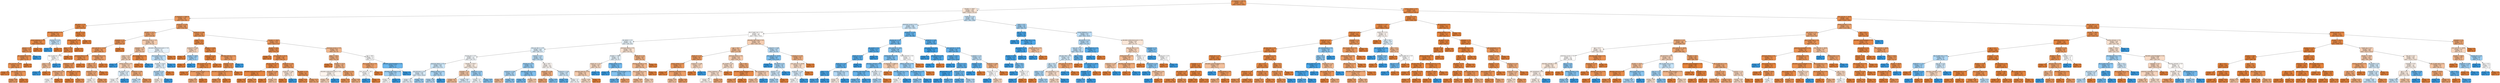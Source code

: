 digraph Tree {
node [shape=box, style="filled, rounded", color="black", fontname="helvetica"] ;
edge [fontname="helvetica"] ;
0 [label="nr_employed <= 5087.65\nentropy = 0.52\nsamples = 18174\nvalue = [25472, 3359]", fillcolor="#e89253"] ;
1 [label="duration <= 158.5\nentropy = 0.99\nsamples = 2202\nvalue = [1939.0, 1517.0]", fillcolor="#f9e4d4"] ;
0 -> 1 [labeldistance=2.5, labelangle=45, headlabel="True"] ;
2 [label="nr_employed <= 5000.15\nentropy = 0.58\nsamples = 751\nvalue = [976, 159]", fillcolor="#e99659"] ;
1 -> 2 ;
3 [label="job_admin. <= 0.5\nentropy = 0.32\nsamples = 162\nvalue = [238, 15]", fillcolor="#e78945"] ;
2 -> 3 ;
4 [label="education_unknown <= 0.5\nentropy = 0.41\nsamples = 105\nvalue = [146, 13]", fillcolor="#e78c4b"] ;
3 -> 4 ;
5 [label="contact_telephone <= 0.5\nentropy = 0.35\nsamples = 102\nvalue = [144.0, 10.0]", fillcolor="#e78a47"] ;
4 -> 5 ;
6 [label="previous <= 4.5\nentropy = 0.54\nsamples = 57\nvalue = [71, 10]", fillcolor="#e99355"] ;
5 -> 6 ;
7 [label="job_unemployed <= 0.5\nentropy = 0.47\nsamples = 56\nvalue = [71, 8]", fillcolor="#e88f4f"] ;
6 -> 7 ;
8 [label="cons_conf_idx <= -44.9\nentropy = 0.48\nsamples = 55\nvalue = [69, 8]", fillcolor="#e89050"] ;
7 -> 8 ;
9 [label="entropy = 0.0\nsamples = 13\nvalue = [17, 0]", fillcolor="#e58139"] ;
8 -> 9 ;
10 [label="day_of_week_mon <= 0.5\nentropy = 0.57\nsamples = 42\nvalue = [52, 8]", fillcolor="#e99457"] ;
8 -> 10 ;
11 [label="entropy = 0.68\nsamples = 32\nvalue = [37, 8]", fillcolor="#eb9c64"] ;
10 -> 11 ;
12 [label="entropy = 0.0\nsamples = 10\nvalue = [15, 0]", fillcolor="#e58139"] ;
10 -> 12 ;
13 [label="entropy = 0.0\nsamples = 1\nvalue = [2, 0]", fillcolor="#e58139"] ;
7 -> 13 ;
14 [label="entropy = 0.0\nsamples = 1\nvalue = [0, 2]", fillcolor="#399de5"] ;
6 -> 14 ;
15 [label="entropy = 0.0\nsamples = 45\nvalue = [73, 0]", fillcolor="#e58139"] ;
5 -> 15 ;
16 [label="housing_no <= 0.5\nentropy = 0.97\nsamples = 3\nvalue = [2, 3]", fillcolor="#bddef6"] ;
4 -> 16 ;
17 [label="entropy = 0.0\nsamples = 2\nvalue = [0, 3]", fillcolor="#399de5"] ;
16 -> 17 ;
18 [label="entropy = 0.0\nsamples = 1\nvalue = [2, 0]", fillcolor="#e58139"] ;
16 -> 18 ;
19 [label="loan_yes <= 0.5\nentropy = 0.15\nsamples = 57\nvalue = [92, 2]", fillcolor="#e6843d"] ;
3 -> 19 ;
20 [label="marital_married <= 0.5\nentropy = 0.2\nsamples = 40\nvalue = [61, 2]", fillcolor="#e6853f"] ;
19 -> 20 ;
21 [label="pdays <= 11.0\nentropy = 0.31\nsamples = 23\nvalue = [34, 2]", fillcolor="#e78845"] ;
20 -> 21 ;
22 [label="day_of_week_thu <= 0.5\nentropy = 1.0\nsamples = 3\nvalue = [2, 2]", fillcolor="#ffffff"] ;
21 -> 22 ;
23 [label="pdays <= 2.0\nentropy = 0.92\nsamples = 2\nvalue = [2, 1]", fillcolor="#f2c09c"] ;
22 -> 23 ;
24 [label="entropy = 0.0\nsamples = 1\nvalue = [0, 1]", fillcolor="#399de5"] ;
23 -> 24 ;
25 [label="entropy = 0.0\nsamples = 1\nvalue = [2, 0]", fillcolor="#e58139"] ;
23 -> 25 ;
26 [label="entropy = 0.0\nsamples = 1\nvalue = [0, 1]", fillcolor="#399de5"] ;
22 -> 26 ;
27 [label="entropy = 0.0\nsamples = 20\nvalue = [32, 0]", fillcolor="#e58139"] ;
21 -> 27 ;
28 [label="entropy = 0.0\nsamples = 17\nvalue = [27, 0]", fillcolor="#e58139"] ;
20 -> 28 ;
29 [label="entropy = 0.0\nsamples = 17\nvalue = [31, 0]", fillcolor="#e58139"] ;
19 -> 29 ;
30 [label="euribor3m <= 0.79\nentropy = 0.64\nsamples = 589\nvalue = [738, 144]", fillcolor="#ea9a60"] ;
2 -> 30 ;
31 [label="duration <= 127.5\nentropy = 0.76\nsamples = 273\nvalue = [318, 89]", fillcolor="#eca470"] ;
30 -> 31 ;
32 [label="campaign <= 3.5\nentropy = 0.55\nsamples = 173\nvalue = [225, 33]", fillcolor="#e99356"] ;
31 -> 32 ;
33 [label="cons_conf_idx <= -31.55\nentropy = 0.61\nsamples = 150\nvalue = [186, 33]", fillcolor="#ea975c"] ;
32 -> 33 ;
34 [label="poutcome_failure <= 0.5\nentropy = 0.41\nsamples = 53\nvalue = [66, 6]", fillcolor="#e78c4b"] ;
33 -> 34 ;
35 [label="euribor3m <= 0.65\nentropy = 0.56\nsamples = 34\nvalue = [40, 6]", fillcolor="#e99457"] ;
34 -> 35 ;
36 [label="marital_single <= 0.5\nentropy = 0.81\nsamples = 11\nvalue = [12, 4]", fillcolor="#eeab7b"] ;
35 -> 36 ;
37 [label="entropy = 1.0\nsamples = 7\nvalue = [4, 4]", fillcolor="#ffffff"] ;
36 -> 37 ;
38 [label="entropy = 0.0\nsamples = 4\nvalue = [8, 0]", fillcolor="#e58139"] ;
36 -> 38 ;
39 [label="cons_price_idx <= 93.62\nentropy = 0.35\nsamples = 23\nvalue = [28, 2]", fillcolor="#e78a47"] ;
35 -> 39 ;
40 [label="entropy = 0.0\nsamples = 9\nvalue = [13, 0]", fillcolor="#e58139"] ;
39 -> 40 ;
41 [label="entropy = 0.52\nsamples = 14\nvalue = [15, 2]", fillcolor="#e89253"] ;
39 -> 41 ;
42 [label="entropy = 0.0\nsamples = 19\nvalue = [26, 0]", fillcolor="#e58139"] ;
34 -> 42 ;
43 [label="marital_divorced <= 0.5\nentropy = 0.69\nsamples = 97\nvalue = [120, 27]", fillcolor="#eb9d66"] ;
33 -> 43 ;
44 [label="age <= 71.5\nentropy = 0.74\nsamples = 87\nvalue = [101, 27]", fillcolor="#eca36e"] ;
43 -> 44 ;
45 [label="euribor3m <= 0.72\nentropy = 0.78\nsamples = 81\nvalue = [90, 27]", fillcolor="#eda774"] ;
44 -> 45 ;
46 [label="entropy = 1.0\nsamples = 15\nvalue = [12, 11]", fillcolor="#fdf5ef"] ;
45 -> 46 ;
47 [label="entropy = 0.66\nsamples = 66\nvalue = [78, 16]", fillcolor="#ea9b62"] ;
45 -> 47 ;
48 [label="entropy = 0.0\nsamples = 6\nvalue = [11, 0]", fillcolor="#e58139"] ;
44 -> 48 ;
49 [label="entropy = 0.0\nsamples = 10\nvalue = [19, 0]", fillcolor="#e58139"] ;
43 -> 49 ;
50 [label="entropy = 0.0\nsamples = 23\nvalue = [39, 0]", fillcolor="#e58139"] ;
32 -> 50 ;
51 [label="poutcome_success <= 0.5\nentropy = 0.96\nsamples = 100\nvalue = [93, 56]", fillcolor="#f5cdb0"] ;
31 -> 51 ;
52 [label="campaign <= 2.5\nentropy = 0.92\nsamples = 77\nvalue = [78, 39]", fillcolor="#f2c09c"] ;
51 -> 52 ;
53 [label="pdays <= 6.5\nentropy = 0.96\nsamples = 62\nvalue = [60, 38]", fillcolor="#f5d1b6"] ;
52 -> 53 ;
54 [label="entropy = 0.0\nsamples = 1\nvalue = [0, 1]", fillcolor="#399de5"] ;
53 -> 54 ;
55 [label="marital_married <= 0.5\nentropy = 0.96\nsamples = 61\nvalue = [60, 37]", fillcolor="#f5cfb3"] ;
53 -> 55 ;
56 [label="job_student <= 0.5\nentropy = 0.99\nsamples = 29\nvalue = [20, 24]", fillcolor="#deeffb"] ;
55 -> 56 ;
57 [label="entropy = 1.0\nsamples = 27\nvalue = [20, 20]", fillcolor="#ffffff"] ;
56 -> 57 ;
58 [label="entropy = 0.0\nsamples = 2\nvalue = [0, 4]", fillcolor="#399de5"] ;
56 -> 58 ;
59 [label="euribor3m <= 0.69\nentropy = 0.8\nsamples = 32\nvalue = [40, 13]", fillcolor="#edaa79"] ;
55 -> 59 ;
60 [label="entropy = 0.98\nsamples = 7\nvalue = [5, 7]", fillcolor="#c6e3f8"] ;
59 -> 60 ;
61 [label="entropy = 0.6\nsamples = 25\nvalue = [35, 6]", fillcolor="#e9975b"] ;
59 -> 61 ;
62 [label="job_management <= 0.5\nentropy = 0.3\nsamples = 15\nvalue = [18, 1]", fillcolor="#e68844"] ;
52 -> 62 ;
63 [label="entropy = 0.0\nsamples = 14\nvalue = [18, 0]", fillcolor="#e58139"] ;
62 -> 63 ;
64 [label="entropy = 0.0\nsamples = 1\nvalue = [0, 1]", fillcolor="#399de5"] ;
62 -> 64 ;
65 [label="education_professional.course <= 0.5\nentropy = 1.0\nsamples = 23\nvalue = [15, 17]", fillcolor="#e8f3fc"] ;
51 -> 65 ;
66 [label="day_of_week_thu <= 0.5\nentropy = 0.97\nsamples = 20\nvalue = [11, 17]", fillcolor="#b9dcf6"] ;
65 -> 66 ;
67 [label="duration <= 153.5\nentropy = 0.99\nsamples = 17\nvalue = [11, 13]", fillcolor="#e1f0fb"] ;
66 -> 67 ;
68 [label="job_retired <= 0.5\nentropy = 0.96\nsamples = 15\nvalue = [8, 13]", fillcolor="#b3d9f5"] ;
67 -> 68 ;
69 [label="entropy = 1.0\nsamples = 10\nvalue = [8, 7]", fillcolor="#fcefe6"] ;
68 -> 69 ;
70 [label="entropy = 0.0\nsamples = 5\nvalue = [0, 6]", fillcolor="#399de5"] ;
68 -> 70 ;
71 [label="entropy = 0.0\nsamples = 2\nvalue = [3, 0]", fillcolor="#e58139"] ;
67 -> 71 ;
72 [label="entropy = 0.0\nsamples = 3\nvalue = [0, 4]", fillcolor="#399de5"] ;
66 -> 72 ;
73 [label="entropy = 0.0\nsamples = 3\nvalue = [4, 0]", fillcolor="#e58139"] ;
65 -> 73 ;
74 [label="euribor3m <= 0.88\nentropy = 0.52\nsamples = 316\nvalue = [420, 55]", fillcolor="#e89253"] ;
30 -> 74 ;
75 [label="pdays <= 3.5\nentropy = 0.32\nsamples = 92\nvalue = [128, 8]", fillcolor="#e78945"] ;
74 -> 75 ;
76 [label="euribor3m <= 0.85\nentropy = 0.97\nsamples = 5\nvalue = [3, 2]", fillcolor="#f6d5bd"] ;
75 -> 76 ;
77 [label="entropy = 0.0\nsamples = 2\nvalue = [2, 0]", fillcolor="#e58139"] ;
76 -> 77 ;
78 [label="duration <= 108.0\nentropy = 0.92\nsamples = 3\nvalue = [1, 2]", fillcolor="#9ccef2"] ;
76 -> 78 ;
79 [label="entropy = 0.0\nsamples = 1\nvalue = [1, 0]", fillcolor="#e58139"] ;
78 -> 79 ;
80 [label="entropy = 0.0\nsamples = 2\nvalue = [0, 2]", fillcolor="#399de5"] ;
78 -> 80 ;
81 [label="duration <= 124.0\nentropy = 0.27\nsamples = 87\nvalue = [125, 6]", fillcolor="#e68743"] ;
75 -> 81 ;
82 [label="month_aug <= 0.5\nentropy = 0.08\nsamples = 65\nvalue = [98, 1]", fillcolor="#e5823b"] ;
81 -> 82 ;
83 [label="day_of_week_tue <= 0.5\nentropy = 0.29\nsamples = 13\nvalue = [19, 1]", fillcolor="#e68843"] ;
82 -> 83 ;
84 [label="entropy = 0.0\nsamples = 8\nvalue = [14, 0]", fillcolor="#e58139"] ;
83 -> 84 ;
85 [label="education_university.degree <= 0.5\nentropy = 0.65\nsamples = 5\nvalue = [5, 1]", fillcolor="#ea9a61"] ;
83 -> 85 ;
86 [label="entropy = 0.81\nsamples = 4\nvalue = [3, 1]", fillcolor="#eeab7b"] ;
85 -> 86 ;
87 [label="entropy = 0.0\nsamples = 1\nvalue = [2, 0]", fillcolor="#e58139"] ;
85 -> 87 ;
88 [label="entropy = 0.0\nsamples = 52\nvalue = [79, 0]", fillcolor="#e58139"] ;
82 -> 88 ;
89 [label="education_basic.4y <= 0.5\nentropy = 0.63\nsamples = 22\nvalue = [27, 5]", fillcolor="#ea985e"] ;
81 -> 89 ;
90 [label="campaign <= 3.5\nentropy = 0.47\nsamples = 21\nvalue = [27, 3]", fillcolor="#e88f4f"] ;
89 -> 90 ;
91 [label="education_professional.course <= 0.5\nentropy = 0.5\nsamples = 20\nvalue = [24, 3]", fillcolor="#e89152"] ;
90 -> 91 ;
92 [label="entropy = 0.54\nsamples = 19\nvalue = [21, 3]", fillcolor="#e99355"] ;
91 -> 92 ;
93 [label="entropy = 0.0\nsamples = 1\nvalue = [3, 0]", fillcolor="#e58139"] ;
91 -> 93 ;
94 [label="entropy = 0.0\nsamples = 1\nvalue = [3, 0]", fillcolor="#e58139"] ;
90 -> 94 ;
95 [label="entropy = 0.0\nsamples = 1\nvalue = [0, 2]", fillcolor="#399de5"] ;
89 -> 95 ;
96 [label="duration <= 130.5\nentropy = 0.58\nsamples = 224\nvalue = [292.0, 47.0]", fillcolor="#e99559"] ;
74 -> 96 ;
97 [label="duration <= 68.0\nentropy = 0.43\nsamples = 166\nvalue = [231, 22]", fillcolor="#e78d4c"] ;
96 -> 97 ;
98 [label="entropy = 0.0\nsamples = 26\nvalue = [39, 0]", fillcolor="#e58139"] ;
97 -> 98 ;
99 [label="cons_price_idx <= 92.33\nentropy = 0.48\nsamples = 140\nvalue = [192, 22]", fillcolor="#e88f50"] ;
97 -> 99 ;
100 [label="job_blue-collar <= 0.5\nentropy = 0.25\nsamples = 47\nvalue = [69, 3]", fillcolor="#e68642"] ;
99 -> 100 ;
101 [label="education_professional.course <= 0.5\nentropy = 0.2\nsamples = 43\nvalue = [64, 2]", fillcolor="#e6853f"] ;
100 -> 101 ;
102 [label="entropy = 0.13\nsamples = 36\nvalue = [54, 1]", fillcolor="#e5833d"] ;
101 -> 102 ;
103 [label="entropy = 0.44\nsamples = 7\nvalue = [10, 1]", fillcolor="#e88e4d"] ;
101 -> 103 ;
104 [label="euribor3m <= 0.88\nentropy = 0.65\nsamples = 4\nvalue = [5, 1]", fillcolor="#ea9a61"] ;
100 -> 104 ;
105 [label="entropy = 0.0\nsamples = 2\nvalue = [3, 0]", fillcolor="#e58139"] ;
104 -> 105 ;
106 [label="entropy = 0.92\nsamples = 2\nvalue = [2, 1]", fillcolor="#f2c09c"] ;
104 -> 106 ;
107 [label="euribor3m <= 1.02\nentropy = 0.57\nsamples = 93\nvalue = [123, 19]", fillcolor="#e99458"] ;
99 -> 107 ;
108 [label="euribor3m <= 0.98\nentropy = 0.99\nsamples = 5\nvalue = [5, 4]", fillcolor="#fae6d7"] ;
107 -> 108 ;
109 [label="entropy = 0.0\nsamples = 4\nvalue = [5, 0]", fillcolor="#e58139"] ;
108 -> 109 ;
110 [label="entropy = 0.0\nsamples = 1\nvalue = [0, 4]", fillcolor="#399de5"] ;
108 -> 110 ;
111 [label="job_admin. <= 0.5\nentropy = 0.51\nsamples = 88\nvalue = [118, 15]", fillcolor="#e89152"] ;
107 -> 111 ;
112 [label="entropy = 0.33\nsamples = 52\nvalue = [76, 5]", fillcolor="#e78946"] ;
111 -> 112 ;
113 [label="entropy = 0.71\nsamples = 36\nvalue = [42, 10]", fillcolor="#eb9f68"] ;
111 -> 113 ;
114 [label="poutcome_success <= 0.5\nentropy = 0.87\nsamples = 58\nvalue = [61, 25]", fillcolor="#f0b58a"] ;
96 -> 114 ;
115 [label="pdays <= 506.5\nentropy = 0.83\nsamples = 50\nvalue = [56, 20]", fillcolor="#eeae80"] ;
114 -> 115 ;
116 [label="entropy = 0.0\nsamples = 1\nvalue = [4, 0]", fillcolor="#e58139"] ;
115 -> 116 ;
117 [label="duration <= 141.0\nentropy = 0.85\nsamples = 49\nvalue = [52, 20]", fillcolor="#efb185"] ;
115 -> 117 ;
118 [label="education_professional.course <= 0.5\nentropy = 1.0\nsamples = 13\nvalue = [11, 10]", fillcolor="#fdf4ed"] ;
117 -> 118 ;
119 [label="entropy = 0.96\nsamples = 12\nvalue = [11, 7]", fillcolor="#f6d1b7"] ;
118 -> 119 ;
120 [label="entropy = 0.0\nsamples = 1\nvalue = [0, 3]", fillcolor="#399de5"] ;
118 -> 120 ;
121 [label="housing_no <= 0.5\nentropy = 0.71\nsamples = 36\nvalue = [41, 10]", fillcolor="#eba069"] ;
117 -> 121 ;
122 [label="entropy = 0.54\nsamples = 16\nvalue = [21, 3]", fillcolor="#e99355"] ;
121 -> 122 ;
123 [label="entropy = 0.83\nsamples = 20\nvalue = [20, 7]", fillcolor="#eead7e"] ;
121 -> 123 ;
124 [label="age <= 38.0\nentropy = 1.0\nsamples = 8\nvalue = [5, 5]", fillcolor="#ffffff"] ;
114 -> 124 ;
125 [label="day_of_week_mon <= 0.5\nentropy = 0.72\nsamples = 4\nvalue = [4, 1]", fillcolor="#eca06a"] ;
124 -> 125 ;
126 [label="cons_conf_idx <= -36.1\nentropy = 1.0\nsamples = 2\nvalue = [1, 1]", fillcolor="#ffffff"] ;
125 -> 126 ;
127 [label="entropy = 0.0\nsamples = 1\nvalue = [0, 1]", fillcolor="#399de5"] ;
126 -> 127 ;
128 [label="entropy = 0.0\nsamples = 1\nvalue = [1, 0]", fillcolor="#e58139"] ;
126 -> 128 ;
129 [label="entropy = 0.0\nsamples = 2\nvalue = [3, 0]", fillcolor="#e58139"] ;
125 -> 129 ;
130 [label="education_university.degree <= 0.5\nentropy = 0.72\nsamples = 4\nvalue = [1, 4]", fillcolor="#6ab6ec"] ;
124 -> 130 ;
131 [label="education_high.school <= 0.5\nentropy = 0.92\nsamples = 3\nvalue = [1, 2]", fillcolor="#9ccef2"] ;
130 -> 131 ;
132 [label="entropy = 1.0\nsamples = 2\nvalue = [1, 1]", fillcolor="#ffffff"] ;
131 -> 132 ;
133 [label="entropy = 0.0\nsamples = 1\nvalue = [0, 1]", fillcolor="#399de5"] ;
131 -> 133 ;
134 [label="entropy = 0.0\nsamples = 1\nvalue = [0, 2]", fillcolor="#399de5"] ;
130 -> 134 ;
135 [label="month_jul <= 0.5\nentropy = 0.98\nsamples = 1451\nvalue = [963, 1358]", fillcolor="#c5e2f7"] ;
1 -> 135 ;
136 [label="poutcome_success <= 0.5\nentropy = 0.98\nsamples = 1290\nvalue = [875, 1187]", fillcolor="#cbe5f8"] ;
135 -> 136 ;
137 [label="day_of_week_mon <= 0.5\nentropy = 1.0\nsamples = 967\nvalue = [789.0, 779.0]", fillcolor="#fffdfc"] ;
136 -> 137 ;
138 [label="job_retired <= 0.5\nentropy = 1.0\nsamples = 770\nvalue = [589, 659]", fillcolor="#eaf5fc"] ;
137 -> 138 ;
139 [label="emp_var_rate <= -2.35\nentropy = 0.99\nsamples = 654\nvalue = [482, 577]", fillcolor="#deeffb"] ;
138 -> 139 ;
140 [label="housing_yes <= 0.5\nentropy = 1.0\nsamples = 413\nvalue = [330, 347]", fillcolor="#f5fafe"] ;
139 -> 140 ;
141 [label="poutcome_failure <= 0.5\nentropy = 0.98\nsamples = 192\nvalue = [131, 177]", fillcolor="#cce6f8"] ;
140 -> 141 ;
142 [label="job_technician <= 0.5\nentropy = 0.99\nsamples = 144\nvalue = [102.0, 126.0]", fillcolor="#d9ecfa"] ;
141 -> 142 ;
143 [label="entropy = 1.0\nsamples = 123\nvalue = [90, 102]", fillcolor="#e8f3fc"] ;
142 -> 143 ;
144 [label="entropy = 0.92\nsamples = 21\nvalue = [12, 24]", fillcolor="#9ccef2"] ;
142 -> 144 ;
145 [label="default_unknown <= 0.5\nentropy = 0.94\nsamples = 48\nvalue = [29, 51]", fillcolor="#aad5f4"] ;
141 -> 145 ;
146 [label="entropy = 0.96\nsamples = 46\nvalue = [29, 47]", fillcolor="#b3d9f5"] ;
145 -> 146 ;
147 [label="entropy = 0.0\nsamples = 2\nvalue = [0, 4]", fillcolor="#399de5"] ;
145 -> 147 ;
148 [label="duration <= 353.0\nentropy = 1.0\nsamples = 221\nvalue = [199.0, 170.0]", fillcolor="#fbede2"] ;
140 -> 148 ;
149 [label="campaign <= 2.5\nentropy = 0.94\nsamples = 142\nvalue = [157, 85]", fillcolor="#f3c5a4"] ;
148 -> 149 ;
150 [label="entropy = 0.9\nsamples = 119\nvalue = [140, 64]", fillcolor="#f1bb94"] ;
149 -> 150 ;
151 [label="entropy = 0.99\nsamples = 23\nvalue = [17.0, 21.0]", fillcolor="#d9ecfa"] ;
149 -> 151 ;
152 [label="euribor3m <= 0.73\nentropy = 0.92\nsamples = 79\nvalue = [42, 85]", fillcolor="#9bcdf2"] ;
148 -> 152 ;
153 [label="entropy = 1.0\nsamples = 24\nvalue = [17, 18]", fillcolor="#f4fafe"] ;
152 -> 153 ;
154 [label="entropy = 0.84\nsamples = 55\nvalue = [25, 67]", fillcolor="#83c2ef"] ;
152 -> 154 ;
155 [label="previous <= 0.5\nentropy = 0.97\nsamples = 241\nvalue = [152, 230]", fillcolor="#bcdef6"] ;
139 -> 155 ;
156 [label="housing_no <= 0.5\nentropy = 0.9\nsamples = 141\nvalue = [71, 154]", fillcolor="#94caf1"] ;
155 -> 156 ;
157 [label="euribor3m <= 0.65\nentropy = 0.94\nsamples = 83\nvalue = [45, 80]", fillcolor="#a8d4f4"] ;
156 -> 157 ;
158 [label="entropy = 0.89\nsamples = 13\nvalue = [16, 7]", fillcolor="#f0b890"] ;
157 -> 158 ;
159 [label="entropy = 0.86\nsamples = 70\nvalue = [29, 73]", fillcolor="#88c4ef"] ;
157 -> 159 ;
160 [label="education_basic.4y <= 0.5\nentropy = 0.83\nsamples = 58\nvalue = [26, 74]", fillcolor="#7fbfee"] ;
156 -> 160 ;
161 [label="entropy = 0.75\nsamples = 55\nvalue = [19, 70]", fillcolor="#6fb8ec"] ;
160 -> 161 ;
162 [label="entropy = 0.95\nsamples = 3\nvalue = [7, 4]", fillcolor="#f4c9aa"] ;
160 -> 162 ;
163 [label="age <= 28.5\nentropy = 1.0\nsamples = 100\nvalue = [81, 76]", fillcolor="#fdf7f3"] ;
155 -> 163 ;
164 [label="euribor3m <= 0.98\nentropy = 0.83\nsamples = 25\nvalue = [34, 12]", fillcolor="#eead7f"] ;
163 -> 164 ;
165 [label="entropy = 0.75\nsamples = 23\nvalue = [33, 9]", fillcolor="#eca36f"] ;
164 -> 165 ;
166 [label="entropy = 0.81\nsamples = 2\nvalue = [1, 3]", fillcolor="#7bbeee"] ;
164 -> 166 ;
167 [label="euribor3m <= 0.65\nentropy = 0.98\nsamples = 75\nvalue = [47, 64]", fillcolor="#cae5f8"] ;
163 -> 167 ;
168 [label="entropy = 0.59\nsamples = 13\nvalue = [3, 18]", fillcolor="#5aade9"] ;
167 -> 168 ;
169 [label="entropy = 1.0\nsamples = 62\nvalue = [44, 46]", fillcolor="#f6fbfe"] ;
167 -> 169 ;
170 [label="poutcome_failure <= 0.5\nentropy = 0.99\nsamples = 116\nvalue = [107, 82]", fillcolor="#f9e2d1"] ;
138 -> 170 ;
171 [label="duration <= 380.5\nentropy = 1.0\nsamples = 76\nvalue = [55, 63]", fillcolor="#e6f3fc"] ;
170 -> 171 ;
172 [label="month_nov <= 0.5\nentropy = 0.98\nsamples = 50\nvalue = [46, 32]", fillcolor="#f7d9c3"] ;
171 -> 172 ;
173 [label="education_basic.9y <= 0.5\nentropy = 0.95\nsamples = 48\nvalue = [46, 27]", fillcolor="#f4cbad"] ;
172 -> 173 ;
174 [label="entropy = 0.98\nsamples = 44\nvalue = [38, 27]", fillcolor="#f7dbc6"] ;
173 -> 174 ;
175 [label="entropy = 0.0\nsamples = 4\nvalue = [8, 0]", fillcolor="#e58139"] ;
173 -> 175 ;
176 [label="entropy = 0.0\nsamples = 2\nvalue = [0, 5]", fillcolor="#399de5"] ;
172 -> 176 ;
177 [label="contact_cellular <= 0.5\nentropy = 0.77\nsamples = 26\nvalue = [9, 31]", fillcolor="#72b9ed"] ;
171 -> 177 ;
178 [label="entropy = 0.0\nsamples = 4\nvalue = [0, 7]", fillcolor="#399de5"] ;
177 -> 178 ;
179 [label="education_university.degree <= 0.5\nentropy = 0.85\nsamples = 22\nvalue = [9, 24]", fillcolor="#83c2ef"] ;
177 -> 179 ;
180 [label="entropy = 0.68\nsamples = 19\nvalue = [5, 23]", fillcolor="#64b2eb"] ;
179 -> 180 ;
181 [label="entropy = 0.72\nsamples = 3\nvalue = [4, 1]", fillcolor="#eca06a"] ;
179 -> 181 ;
182 [label="month_jun <= 0.5\nentropy = 0.84\nsamples = 40\nvalue = [52, 19]", fillcolor="#eeaf81"] ;
170 -> 182 ;
183 [label="housing_unknown <= 0.5\nentropy = 0.88\nsamples = 35\nvalue = [44, 19]", fillcolor="#f0b78e"] ;
182 -> 183 ;
184 [label="day_of_week_tue <= 0.5\nentropy = 0.92\nsamples = 32\nvalue = [38, 19]", fillcolor="#f2c09c"] ;
183 -> 184 ;
185 [label="entropy = 0.89\nsamples = 22\nvalue = [27, 12]", fillcolor="#f1b991"] ;
184 -> 185 ;
186 [label="entropy = 0.96\nsamples = 10\nvalue = [11, 7]", fillcolor="#f6d1b7"] ;
184 -> 186 ;
187 [label="entropy = 0.0\nsamples = 3\nvalue = [6, 0]", fillcolor="#e58139"] ;
183 -> 187 ;
188 [label="entropy = 0.0\nsamples = 5\nvalue = [8, 0]", fillcolor="#e58139"] ;
182 -> 188 ;
189 [label="education_high.school <= 0.5\nentropy = 0.95\nsamples = 197\nvalue = [200, 120]", fillcolor="#f5cdb0"] ;
137 -> 189 ;
190 [label="age <= 30.5\nentropy = 0.9\nsamples = 158\nvalue = [174, 80]", fillcolor="#f1bb94"] ;
189 -> 190 ;
191 [label="month_oct <= 0.5\nentropy = 0.63\nsamples = 35\nvalue = [48, 9]", fillcolor="#ea995e"] ;
190 -> 191 ;
192 [label="contact_cellular <= 0.5\nentropy = 0.57\nsamples = 32\nvalue = [45, 7]", fillcolor="#e99558"] ;
191 -> 192 ;
193 [label="entropy = 0.0\nsamples = 7\nvalue = [15, 0]", fillcolor="#e58139"] ;
192 -> 193 ;
194 [label="poutcome_nonexistent <= 0.5\nentropy = 0.7\nsamples = 25\nvalue = [30, 7]", fillcolor="#eb9e67"] ;
192 -> 194 ;
195 [label="entropy = 0.92\nsamples = 5\nvalue = [4, 2]", fillcolor="#f2c09c"] ;
194 -> 195 ;
196 [label="entropy = 0.64\nsamples = 20\nvalue = [26, 5]", fillcolor="#ea995f"] ;
194 -> 196 ;
197 [label="euribor3m <= 0.99\nentropy = 0.97\nsamples = 3\nvalue = [3, 2]", fillcolor="#f6d5bd"] ;
191 -> 197 ;
198 [label="entropy = 0.0\nsamples = 2\nvalue = [3, 0]", fillcolor="#e58139"] ;
197 -> 198 ;
199 [label="entropy = 0.0\nsamples = 1\nvalue = [0, 2]", fillcolor="#399de5"] ;
197 -> 199 ;
200 [label="poutcome_failure <= 0.5\nentropy = 0.94\nsamples = 123\nvalue = [126, 71]", fillcolor="#f4c8a9"] ;
190 -> 200 ;
201 [label="job_student <= 0.5\nentropy = 0.98\nsamples = 84\nvalue = [77, 56]", fillcolor="#f8ddc9"] ;
200 -> 201 ;
202 [label="contact_telephone <= 0.5\nentropy = 0.99\nsamples = 83\nvalue = [74, 56]", fillcolor="#f9e0cf"] ;
201 -> 202 ;
203 [label="entropy = 1.0\nsamples = 67\nvalue = [54.0, 50.0]", fillcolor="#fdf6f0"] ;
202 -> 203 ;
204 [label="entropy = 0.78\nsamples = 16\nvalue = [20, 6]", fillcolor="#eda774"] ;
202 -> 204 ;
205 [label="entropy = 0.0\nsamples = 1\nvalue = [3, 0]", fillcolor="#e58139"] ;
201 -> 205 ;
206 [label="age <= 38.0\nentropy = 0.79\nsamples = 39\nvalue = [49, 15]", fillcolor="#eda876"] ;
200 -> 206 ;
207 [label="education_university.degree <= 0.5\nentropy = 0.36\nsamples = 14\nvalue = [27, 2]", fillcolor="#e78a48"] ;
206 -> 207 ;
208 [label="entropy = 0.62\nsamples = 6\nvalue = [11, 2]", fillcolor="#ea985d"] ;
207 -> 208 ;
209 [label="entropy = 0.0\nsamples = 8\nvalue = [16, 0]", fillcolor="#e58139"] ;
207 -> 209 ;
210 [label="job_unemployed <= 0.5\nentropy = 0.95\nsamples = 25\nvalue = [22, 13]", fillcolor="#f4cbae"] ;
206 -> 210 ;
211 [label="entropy = 0.92\nsamples = 24\nvalue = [22, 11]", fillcolor="#f2c09c"] ;
210 -> 211 ;
212 [label="entropy = 0.0\nsamples = 1\nvalue = [0, 2]", fillcolor="#399de5"] ;
210 -> 212 ;
213 [label="euribor3m <= 0.89\nentropy = 0.97\nsamples = 39\nvalue = [26, 40]", fillcolor="#baddf6"] ;
189 -> 213 ;
214 [label="cons_conf_idx <= -36.15\nentropy = 0.82\nsamples = 25\nvalue = [12.0, 35.0]", fillcolor="#7dbfee"] ;
213 -> 214 ;
215 [label="entropy = 0.0\nsamples = 7\nvalue = [0, 14]", fillcolor="#399de5"] ;
214 -> 215 ;
216 [label="job_retired <= 0.5\nentropy = 0.95\nsamples = 18\nvalue = [12, 21]", fillcolor="#aad5f4"] ;
214 -> 216 ;
217 [label="previous <= 1.5\nentropy = 0.99\nsamples = 16\nvalue = [12, 16]", fillcolor="#cee6f8"] ;
216 -> 217 ;
218 [label="entropy = 0.94\nsamples = 15\nvalue = [9, 16]", fillcolor="#a8d4f4"] ;
217 -> 218 ;
219 [label="entropy = 0.0\nsamples = 1\nvalue = [3, 0]", fillcolor="#e58139"] ;
217 -> 219 ;
220 [label="entropy = 0.0\nsamples = 2\nvalue = [0, 5]", fillcolor="#399de5"] ;
216 -> 220 ;
221 [label="housing_no <= 0.5\nentropy = 0.83\nsamples = 14\nvalue = [14, 5]", fillcolor="#eeae80"] ;
213 -> 221 ;
222 [label="cons_price_idx <= 94.68\nentropy = 0.98\nsamples = 10\nvalue = [7, 5]", fillcolor="#f8dbc6"] ;
221 -> 222 ;
223 [label="euribor3m <= 1.26\nentropy = 0.99\nsamples = 9\nvalue = [4, 5]", fillcolor="#d7ebfa"] ;
222 -> 223 ;
224 [label="entropy = 1.0\nsamples = 8\nvalue = [4, 4]", fillcolor="#ffffff"] ;
223 -> 224 ;
225 [label="entropy = 0.0\nsamples = 1\nvalue = [0, 1]", fillcolor="#399de5"] ;
223 -> 225 ;
226 [label="entropy = 0.0\nsamples = 1\nvalue = [3, 0]", fillcolor="#e58139"] ;
222 -> 226 ;
227 [label="entropy = 0.0\nsamples = 4\nvalue = [7, 0]", fillcolor="#e58139"] ;
221 -> 227 ;
228 [label="euribor3m <= 0.75\nentropy = 0.67\nsamples = 323\nvalue = [86, 408]", fillcolor="#63b2ea"] ;
136 -> 228 ;
229 [label="housing_yes <= 0.5\nentropy = 0.74\nsamples = 158\nvalue = [51, 190]", fillcolor="#6eb7ec"] ;
228 -> 229 ;
230 [label="job_student <= 0.5\nentropy = 0.53\nsamples = 63\nvalue = [13, 94]", fillcolor="#54abe9"] ;
229 -> 230 ;
231 [label="month_oct <= 0.5\nentropy = 0.56\nsamples = 57\nvalue = [13, 87]", fillcolor="#57ace9"] ;
230 -> 231 ;
232 [label="month_nov <= 0.5\nentropy = 0.59\nsamples = 51\nvalue = [13, 78]", fillcolor="#5aade9"] ;
231 -> 232 ;
233 [label="pdays <= 6.5\nentropy = 0.37\nsamples = 37\nvalue = [5, 65]", fillcolor="#48a5e7"] ;
232 -> 233 ;
234 [label="entropy = 0.46\nsamples = 25\nvalue = [5, 47]", fillcolor="#4ea7e8"] ;
233 -> 234 ;
235 [label="entropy = 0.0\nsamples = 12\nvalue = [0, 18]", fillcolor="#399de5"] ;
233 -> 235 ;
236 [label="education_basic.4y <= 0.5\nentropy = 0.96\nsamples = 14\nvalue = [8, 13]", fillcolor="#b3d9f5"] ;
232 -> 236 ;
237 [label="entropy = 1.0\nsamples = 11\nvalue = [8, 7]", fillcolor="#fcefe6"] ;
236 -> 237 ;
238 [label="entropy = 0.0\nsamples = 3\nvalue = [0, 6]", fillcolor="#399de5"] ;
236 -> 238 ;
239 [label="entropy = 0.0\nsamples = 6\nvalue = [0, 9]", fillcolor="#399de5"] ;
231 -> 239 ;
240 [label="entropy = 0.0\nsamples = 6\nvalue = [0, 7]", fillcolor="#399de5"] ;
230 -> 240 ;
241 [label="cons_conf_idx <= -28.5\nentropy = 0.86\nsamples = 95\nvalue = [38, 96]", fillcolor="#87c4ef"] ;
229 -> 241 ;
242 [label="marital_divorced <= 0.5\nentropy = 0.82\nsamples = 84\nvalue = [30, 88]", fillcolor="#7cbeee"] ;
241 -> 242 ;
243 [label="education_unknown <= 0.5\nentropy = 0.77\nsamples = 79\nvalue = [25, 85]", fillcolor="#73baed"] ;
242 -> 243 ;
244 [label="education_high.school <= 0.5\nentropy = 0.69\nsamples = 67\nvalue = [17, 76]", fillcolor="#65b3eb"] ;
243 -> 244 ;
245 [label="entropy = 0.75\nsamples = 53\nvalue = [16, 59]", fillcolor="#6fb8ec"] ;
244 -> 245 ;
246 [label="entropy = 0.31\nsamples = 14\nvalue = [1, 17]", fillcolor="#45a3e7"] ;
244 -> 246 ;
247 [label="job_retired <= 0.5\nentropy = 1.0\nsamples = 12\nvalue = [8, 9]", fillcolor="#e9f4fc"] ;
243 -> 247 ;
248 [label="entropy = 0.94\nsamples = 11\nvalue = [5, 9]", fillcolor="#a7d3f3"] ;
247 -> 248 ;
249 [label="entropy = 0.0\nsamples = 1\nvalue = [3, 0]", fillcolor="#e58139"] ;
247 -> 249 ;
250 [label="nr_employed <= 5000.15\nentropy = 0.95\nsamples = 5\nvalue = [5, 3]", fillcolor="#f5cdb0"] ;
242 -> 250 ;
251 [label="entropy = 0.0\nsamples = 1\nvalue = [4, 0]", fillcolor="#e58139"] ;
250 -> 251 ;
252 [label="education_basic.4y <= 0.5\nentropy = 0.81\nsamples = 4\nvalue = [1, 3]", fillcolor="#7bbeee"] ;
250 -> 252 ;
253 [label="entropy = 1.0\nsamples = 2\nvalue = [1, 1]", fillcolor="#ffffff"] ;
252 -> 253 ;
254 [label="entropy = 0.0\nsamples = 2\nvalue = [0, 2]", fillcolor="#399de5"] ;
252 -> 254 ;
255 [label="marital_divorced <= 0.5\nentropy = 1.0\nsamples = 11\nvalue = [8, 8]", fillcolor="#ffffff"] ;
241 -> 255 ;
256 [label="default_unknown <= 0.5\nentropy = 0.92\nsamples = 10\nvalue = [4, 8]", fillcolor="#9ccef2"] ;
255 -> 256 ;
257 [label="day_of_week_thu <= 0.5\nentropy = 0.72\nsamples = 9\nvalue = [2, 8]", fillcolor="#6ab6ec"] ;
256 -> 257 ;
258 [label="entropy = 0.86\nsamples = 7\nvalue = [2, 5]", fillcolor="#88c4ef"] ;
257 -> 258 ;
259 [label="entropy = 0.0\nsamples = 2\nvalue = [0, 3]", fillcolor="#399de5"] ;
257 -> 259 ;
260 [label="entropy = 0.0\nsamples = 1\nvalue = [2, 0]", fillcolor="#e58139"] ;
256 -> 260 ;
261 [label="entropy = 0.0\nsamples = 1\nvalue = [4, 0]", fillcolor="#e58139"] ;
255 -> 261 ;
262 [label="euribor3m <= 0.87\nentropy = 0.58\nsamples = 165\nvalue = [35, 218]", fillcolor="#59ade9"] ;
228 -> 262 ;
263 [label="cons_price_idx <= 92.4\nentropy = 0.13\nsamples = 35\nvalue = [1, 54]", fillcolor="#3d9fe5"] ;
262 -> 263 ;
264 [label="entropy = 0.0\nsamples = 27\nvalue = [0, 42]", fillcolor="#399de5"] ;
263 -> 264 ;
265 [label="job_technician <= 0.5\nentropy = 0.39\nsamples = 8\nvalue = [1, 12]", fillcolor="#49a5e7"] ;
263 -> 265 ;
266 [label="entropy = 0.0\nsamples = 7\nvalue = [0, 12]", fillcolor="#399de5"] ;
265 -> 266 ;
267 [label="entropy = 0.0\nsamples = 1\nvalue = [1, 0]", fillcolor="#e58139"] ;
265 -> 267 ;
268 [label="cons_conf_idx <= -34.45\nentropy = 0.66\nsamples = 130\nvalue = [34, 164]", fillcolor="#62b1ea"] ;
262 -> 268 ;
269 [label="duration <= 187.5\nentropy = 0.58\nsamples = 115\nvalue = [24.0, 149.0]", fillcolor="#59ade9"] ;
268 -> 269 ;
270 [label="entropy = 0.0\nsamples = 13\nvalue = [0, 19]", fillcolor="#399de5"] ;
269 -> 270 ;
271 [label="loan_no <= 0.5\nentropy = 0.62\nsamples = 102\nvalue = [24, 130]", fillcolor="#5eafea"] ;
269 -> 271 ;
272 [label="job_technician <= 0.5\nentropy = 0.18\nsamples = 21\nvalue = [1, 35]", fillcolor="#3fa0e6"] ;
271 -> 272 ;
273 [label="entropy = 0.0\nsamples = 16\nvalue = [0, 30]", fillcolor="#399de5"] ;
272 -> 273 ;
274 [label="entropy = 0.65\nsamples = 5\nvalue = [1, 5]", fillcolor="#61b1ea"] ;
272 -> 274 ;
275 [label="month_oct <= 0.5\nentropy = 0.71\nsamples = 81\nvalue = [23, 95]", fillcolor="#69b5eb"] ;
271 -> 275 ;
276 [label="entropy = 0.62\nsamples = 67\nvalue = [15, 82]", fillcolor="#5dafea"] ;
275 -> 276 ;
277 [label="entropy = 0.96\nsamples = 14\nvalue = [8, 13]", fillcolor="#b3d9f5"] ;
275 -> 277 ;
278 [label="previous <= 1.5\nentropy = 0.97\nsamples = 15\nvalue = [10, 15]", fillcolor="#bddef6"] ;
268 -> 278 ;
279 [label="campaign <= 2.5\nentropy = 0.59\nsamples = 8\nvalue = [2, 12]", fillcolor="#5aade9"] ;
278 -> 279 ;
280 [label="entropy = 0.0\nsamples = 7\nvalue = [0, 12]", fillcolor="#399de5"] ;
279 -> 280 ;
281 [label="entropy = 0.0\nsamples = 1\nvalue = [2, 0]", fillcolor="#e58139"] ;
279 -> 281 ;
282 [label="euribor3m <= 0.88\nentropy = 0.85\nsamples = 7\nvalue = [8, 3]", fillcolor="#efb083"] ;
278 -> 282 ;
283 [label="housing_no <= 0.5\nentropy = 1.0\nsamples = 6\nvalue = [3, 3]", fillcolor="#ffffff"] ;
282 -> 283 ;
284 [label="entropy = 0.0\nsamples = 1\nvalue = [0, 1]", fillcolor="#399de5"] ;
283 -> 284 ;
285 [label="entropy = 0.97\nsamples = 5\nvalue = [3, 2]", fillcolor="#f6d5bd"] ;
283 -> 285 ;
286 [label="entropy = 0.0\nsamples = 1\nvalue = [5, 0]", fillcolor="#e58139"] ;
282 -> 286 ;
287 [label="pdays <= 8.5\nentropy = 0.92\nsamples = 161\nvalue = [88, 171]", fillcolor="#9fcff2"] ;
135 -> 287 ;
288 [label="loan_no <= 0.5\nentropy = 0.34\nsamples = 30\nvalue = [3, 45]", fillcolor="#46a4e7"] ;
287 -> 288 ;
289 [label="entropy = 0.0\nsamples = 8\nvalue = [0, 15]", fillcolor="#399de5"] ;
288 -> 289 ;
290 [label="day_of_week_mon <= 0.5\nentropy = 0.44\nsamples = 22\nvalue = [3, 30]", fillcolor="#4da7e8"] ;
288 -> 290 ;
291 [label="job_student <= 0.5\nentropy = 0.21\nsamples = 20\nvalue = [1, 29]", fillcolor="#40a0e6"] ;
290 -> 291 ;
292 [label="duration <= 772.0\nentropy = 0.24\nsamples = 18\nvalue = [1, 25]", fillcolor="#41a1e6"] ;
291 -> 292 ;
293 [label="entropy = 0.0\nsamples = 14\nvalue = [0, 22]", fillcolor="#399de5"] ;
292 -> 293 ;
294 [label="age <= 36.0\nentropy = 0.81\nsamples = 4\nvalue = [1, 3]", fillcolor="#7bbeee"] ;
292 -> 294 ;
295 [label="entropy = 0.0\nsamples = 2\nvalue = [0, 2]", fillcolor="#399de5"] ;
294 -> 295 ;
296 [label="previous <= 2.5\nentropy = 1.0\nsamples = 2\nvalue = [1, 1]", fillcolor="#ffffff"] ;
294 -> 296 ;
297 [label="entropy = 0.0\nsamples = 1\nvalue = [0, 1]", fillcolor="#399de5"] ;
296 -> 297 ;
298 [label="entropy = 0.0\nsamples = 1\nvalue = [1, 0]", fillcolor="#e58139"] ;
296 -> 298 ;
299 [label="entropy = 0.0\nsamples = 2\nvalue = [0, 4]", fillcolor="#399de5"] ;
291 -> 299 ;
300 [label="marital_married <= 0.5\nentropy = 0.92\nsamples = 2\nvalue = [2, 1]", fillcolor="#f2c09c"] ;
290 -> 300 ;
301 [label="entropy = 0.0\nsamples = 1\nvalue = [0, 1]", fillcolor="#399de5"] ;
300 -> 301 ;
302 [label="entropy = 0.0\nsamples = 1\nvalue = [2, 0]", fillcolor="#e58139"] ;
300 -> 302 ;
303 [label="contact_telephone <= 0.5\nentropy = 0.97\nsamples = 131\nvalue = [85.0, 126.0]", fillcolor="#bfdff7"] ;
287 -> 303 ;
304 [label="job_services <= 0.5\nentropy = 0.96\nsamples = 113\nvalue = [70, 114]", fillcolor="#b3d9f5"] ;
303 -> 304 ;
305 [label="loan_yes <= 0.5\nentropy = 0.97\nsamples = 104\nvalue = [68.0, 101.0]", fillcolor="#bedff7"] ;
304 -> 305 ;
306 [label="job_blue-collar <= 0.5\nentropy = 0.99\nsamples = 91\nvalue = [64, 83]", fillcolor="#d2e9f9"] ;
305 -> 306 ;
307 [label="age <= 55.5\nentropy = 0.98\nsamples = 88\nvalue = [60, 82]", fillcolor="#cae5f8"] ;
306 -> 307 ;
308 [label="pdays <= 11.0\nentropy = 0.94\nsamples = 62\nvalue = [37, 65]", fillcolor="#aad5f4"] ;
307 -> 308 ;
309 [label="entropy = 0.0\nsamples = 1\nvalue = [2, 0]", fillcolor="#e58139"] ;
308 -> 309 ;
310 [label="entropy = 0.93\nsamples = 61\nvalue = [35, 65]", fillcolor="#a4d2f3"] ;
308 -> 310 ;
311 [label="job_unemployed <= 0.5\nentropy = 0.98\nsamples = 26\nvalue = [23, 17]", fillcolor="#f8decb"] ;
307 -> 311 ;
312 [label="entropy = 0.98\nsamples = 25\nvalue = [23, 16]", fillcolor="#f7d9c3"] ;
311 -> 312 ;
313 [label="entropy = 0.0\nsamples = 1\nvalue = [0, 1]", fillcolor="#399de5"] ;
311 -> 313 ;
314 [label="cons_price_idx <= 93.34\nentropy = 0.72\nsamples = 3\nvalue = [4, 1]", fillcolor="#eca06a"] ;
306 -> 314 ;
315 [label="entropy = 0.0\nsamples = 1\nvalue = [0, 1]", fillcolor="#399de5"] ;
314 -> 315 ;
316 [label="entropy = 0.0\nsamples = 2\nvalue = [4, 0]", fillcolor="#e58139"] ;
314 -> 316 ;
317 [label="age <= 23.0\nentropy = 0.68\nsamples = 13\nvalue = [4, 18]", fillcolor="#65b3eb"] ;
305 -> 317 ;
318 [label="entropy = 0.0\nsamples = 1\nvalue = [2, 0]", fillcolor="#e58139"] ;
317 -> 318 ;
319 [label="cons_conf_idx <= -36.95\nentropy = 0.47\nsamples = 12\nvalue = [2, 18]", fillcolor="#4fa8e8"] ;
317 -> 319 ;
320 [label="campaign <= 1.5\nentropy = 0.3\nsamples = 11\nvalue = [1, 18]", fillcolor="#44a2e6"] ;
319 -> 320 ;
321 [label="entropy = 0.54\nsamples = 4\nvalue = [1, 7]", fillcolor="#55abe9"] ;
320 -> 321 ;
322 [label="entropy = 0.0\nsamples = 7\nvalue = [0, 11]", fillcolor="#399de5"] ;
320 -> 322 ;
323 [label="entropy = 0.0\nsamples = 1\nvalue = [1, 0]", fillcolor="#e58139"] ;
319 -> 323 ;
324 [label="day_of_week_fri <= 0.5\nentropy = 0.57\nsamples = 9\nvalue = [2, 13]", fillcolor="#57ace9"] ;
304 -> 324 ;
325 [label="entropy = 0.0\nsamples = 8\nvalue = [0, 13]", fillcolor="#399de5"] ;
324 -> 325 ;
326 [label="entropy = 0.0\nsamples = 1\nvalue = [2, 0]", fillcolor="#e58139"] ;
324 -> 326 ;
327 [label="education_professional.course <= 0.5\nentropy = 0.99\nsamples = 18\nvalue = [15, 12]", fillcolor="#fae6d7"] ;
303 -> 327 ;
328 [label="emp_var_rate <= -2.3\nentropy = 0.97\nsamples = 15\nvalue = [14, 9]", fillcolor="#f6d2b8"] ;
327 -> 328 ;
329 [label="marital_divorced <= 0.5\nentropy = 0.89\nsamples = 9\nvalue = [9, 4]", fillcolor="#f1b991"] ;
328 -> 329 ;
330 [label="euribor3m <= 1.04\nentropy = 0.92\nsamples = 7\nvalue = [6, 3]", fillcolor="#f2c09c"] ;
329 -> 330 ;
331 [label="entropy = 0.0\nsamples = 5\nvalue = [6, 0]", fillcolor="#e58139"] ;
330 -> 331 ;
332 [label="entropy = 0.0\nsamples = 2\nvalue = [0, 3]", fillcolor="#399de5"] ;
330 -> 332 ;
333 [label="education_high.school <= 0.5\nentropy = 0.81\nsamples = 2\nvalue = [3, 1]", fillcolor="#eeab7b"] ;
329 -> 333 ;
334 [label="entropy = 0.0\nsamples = 1\nvalue = [3, 0]", fillcolor="#e58139"] ;
333 -> 334 ;
335 [label="entropy = 0.0\nsamples = 1\nvalue = [0, 1]", fillcolor="#399de5"] ;
333 -> 335 ;
336 [label="campaign <= 1.5\nentropy = 1.0\nsamples = 6\nvalue = [5, 5]", fillcolor="#ffffff"] ;
328 -> 336 ;
337 [label="entropy = 0.0\nsamples = 1\nvalue = [3, 0]", fillcolor="#e58139"] ;
336 -> 337 ;
338 [label="job_services <= 0.5\nentropy = 0.86\nsamples = 5\nvalue = [2, 5]", fillcolor="#88c4ef"] ;
336 -> 338 ;
339 [label="entropy = 0.0\nsamples = 3\nvalue = [0, 4]", fillcolor="#399de5"] ;
338 -> 339 ;
340 [label="marital_single <= 0.5\nentropy = 0.92\nsamples = 2\nvalue = [2, 1]", fillcolor="#f2c09c"] ;
338 -> 340 ;
341 [label="entropy = 0.0\nsamples = 1\nvalue = [0, 1]", fillcolor="#399de5"] ;
340 -> 341 ;
342 [label="entropy = 0.0\nsamples = 1\nvalue = [2, 0]", fillcolor="#e58139"] ;
340 -> 342 ;
343 [label="campaign <= 1.5\nentropy = 0.81\nsamples = 3\nvalue = [1, 3]", fillcolor="#7bbeee"] ;
327 -> 343 ;
344 [label="entropy = 0.0\nsamples = 1\nvalue = [0, 2]", fillcolor="#399de5"] ;
343 -> 344 ;
345 [label="housing_yes <= 0.5\nentropy = 1.0\nsamples = 2\nvalue = [1, 1]", fillcolor="#ffffff"] ;
343 -> 345 ;
346 [label="entropy = 0.0\nsamples = 1\nvalue = [1, 0]", fillcolor="#e58139"] ;
345 -> 346 ;
347 [label="entropy = 0.0\nsamples = 1\nvalue = [0, 1]", fillcolor="#399de5"] ;
345 -> 347 ;
348 [label="contact_cellular <= 0.5\nentropy = 0.38\nsamples = 15972\nvalue = [23533.0, 1842.0]", fillcolor="#e78b48"] ;
0 -> 348 [labeldistance=2.5, labelangle=-45, headlabel="False"] ;
349 [label="month_jul <= 0.5\nentropy = 0.27\nsamples = 6279\nvalue = [9582, 459]", fillcolor="#e68742"] ;
348 -> 349 ;
350 [label="euribor3m <= 4.97\nentropy = 0.28\nsamples = 5844\nvalue = [8899.0, 448.0]", fillcolor="#e68743"] ;
349 -> 350 ;
351 [label="month_apr <= 0.5\nentropy = 0.27\nsamples = 5830\nvalue = [8886, 436]", fillcolor="#e68743"] ;
350 -> 351 ;
352 [label="month_oct <= 0.5\nentropy = 0.27\nsamples = 5758\nvalue = [8782, 419]", fillcolor="#e68742"] ;
351 -> 352 ;
353 [label="job_blue-collar <= 0.5\nentropy = 0.26\nsamples = 5742\nvalue = [8774, 400]", fillcolor="#e68742"] ;
352 -> 353 ;
354 [label="month_mar <= 0.5\nentropy = 0.25\nsamples = 4069\nvalue = [6278, 266]", fillcolor="#e68641"] ;
353 -> 354 ;
355 [label="campaign <= 7.5\nentropy = 0.24\nsamples = 4064\nvalue = [6272, 263]", fillcolor="#e68641"] ;
354 -> 355 ;
356 [label="job_student <= 0.5\nentropy = 0.25\nsamples = 3811\nvalue = [5851, 256]", fillcolor="#e68742"] ;
355 -> 356 ;
357 [label="entropy = 0.25\nsamples = 3769\nvalue = [5795, 249]", fillcolor="#e68642"] ;
356 -> 357 ;
358 [label="entropy = 0.5\nsamples = 42\nvalue = [56, 7]", fillcolor="#e89152"] ;
356 -> 358 ;
359 [label="month_jun <= 0.5\nentropy = 0.12\nsamples = 253\nvalue = [421.0, 7.0]", fillcolor="#e5833c"] ;
355 -> 359 ;
360 [label="entropy = 0.04\nsamples = 123\nvalue = [202, 1]", fillcolor="#e5823a"] ;
359 -> 360 ;
361 [label="entropy = 0.18\nsamples = 130\nvalue = [219, 6]", fillcolor="#e6843e"] ;
359 -> 361 ;
362 [label="education_university.degree <= 0.5\nentropy = 0.92\nsamples = 5\nvalue = [6, 3]", fillcolor="#f2c09c"] ;
354 -> 362 ;
363 [label="entropy = 0.0\nsamples = 2\nvalue = [0, 2]", fillcolor="#399de5"] ;
362 -> 363 ;
364 [label="marital_married <= 0.5\nentropy = 0.59\nsamples = 3\nvalue = [6, 1]", fillcolor="#e9965a"] ;
362 -> 364 ;
365 [label="entropy = 0.81\nsamples = 2\nvalue = [3, 1]", fillcolor="#eeab7b"] ;
364 -> 365 ;
366 [label="entropy = 0.0\nsamples = 1\nvalue = [3, 0]", fillcolor="#e58139"] ;
364 -> 366 ;
367 [label="loan_unknown <= 0.5\nentropy = 0.29\nsamples = 1673\nvalue = [2496, 134]", fillcolor="#e68844"] ;
353 -> 367 ;
368 [label="age <= 51.5\nentropy = 0.28\nsamples = 1620\nvalue = [2423, 125]", fillcolor="#e68843"] ;
367 -> 368 ;
369 [label="euribor3m <= 1.29\nentropy = 0.26\nsamples = 1471\nvalue = [2206, 103]", fillcolor="#e68742"] ;
368 -> 369 ;
370 [label="entropy = 0.56\nsamples = 28\nvalue = [40, 6]", fillcolor="#e99457"] ;
369 -> 370 ;
371 [label="entropy = 0.26\nsamples = 1443\nvalue = [2166, 97]", fillcolor="#e68742"] ;
369 -> 371 ;
372 [label="housing_yes <= 0.5\nentropy = 0.44\nsamples = 149\nvalue = [217, 22]", fillcolor="#e88e4d"] ;
368 -> 372 ;
373 [label="entropy = 0.57\nsamples = 75\nvalue = [97, 15]", fillcolor="#e99458"] ;
372 -> 373 ;
374 [label="entropy = 0.31\nsamples = 74\nvalue = [120, 7]", fillcolor="#e78845"] ;
372 -> 374 ;
375 [label="age <= 51.5\nentropy = 0.5\nsamples = 53\nvalue = [73, 9]", fillcolor="#e89151"] ;
367 -> 375 ;
376 [label="month_nov <= 0.5\nentropy = 0.55\nsamples = 46\nvalue = [61, 9]", fillcolor="#e99456"] ;
375 -> 376 ;
377 [label="entropy = 0.52\nsamples = 45\nvalue = [61, 8]", fillcolor="#e89253"] ;
376 -> 377 ;
378 [label="entropy = 0.0\nsamples = 1\nvalue = [0, 1]", fillcolor="#399de5"] ;
376 -> 378 ;
379 [label="entropy = 0.0\nsamples = 7\nvalue = [12, 0]", fillcolor="#e58139"] ;
375 -> 379 ;
380 [label="job_self-employed <= 0.5\nentropy = 0.88\nsamples = 16\nvalue = [8, 19]", fillcolor="#8cc6f0"] ;
352 -> 380 ;
381 [label="age <= 42.5\nentropy = 0.89\nsamples = 15\nvalue = [8, 18]", fillcolor="#91c9f1"] ;
380 -> 381 ;
382 [label="day_of_week_tue <= 0.5\nentropy = 0.34\nsamples = 9\nvalue = [1, 15]", fillcolor="#46a4e7"] ;
381 -> 382 ;
383 [label="marital_married <= 0.5\nentropy = 0.35\nsamples = 8\nvalue = [1, 14]", fillcolor="#47a4e7"] ;
382 -> 383 ;
384 [label="entropy = 0.54\nsamples = 4\nvalue = [1, 7]", fillcolor="#55abe9"] ;
383 -> 384 ;
385 [label="entropy = 0.0\nsamples = 4\nvalue = [0, 7]", fillcolor="#399de5"] ;
383 -> 385 ;
386 [label="entropy = 0.0\nsamples = 1\nvalue = [0, 1]", fillcolor="#399de5"] ;
382 -> 386 ;
387 [label="housing_yes <= 0.5\nentropy = 0.88\nsamples = 6\nvalue = [7, 3]", fillcolor="#f0b78e"] ;
381 -> 387 ;
388 [label="day_of_week_thu <= 0.5\nentropy = 0.54\nsamples = 5\nvalue = [7, 1]", fillcolor="#e99355"] ;
387 -> 388 ;
389 [label="entropy = 0.0\nsamples = 3\nvalue = [4, 0]", fillcolor="#e58139"] ;
388 -> 389 ;
390 [label="entropy = 0.81\nsamples = 2\nvalue = [3, 1]", fillcolor="#eeab7b"] ;
388 -> 390 ;
391 [label="entropy = 0.0\nsamples = 1\nvalue = [0, 2]", fillcolor="#399de5"] ;
387 -> 391 ;
392 [label="entropy = 0.0\nsamples = 1\nvalue = [0, 1]", fillcolor="#399de5"] ;
380 -> 392 ;
393 [label="campaign <= 4.5\nentropy = 0.59\nsamples = 72\nvalue = [104, 17]", fillcolor="#e99659"] ;
351 -> 393 ;
394 [label="day_of_week_mon <= 0.5\nentropy = 0.63\nsamples = 62\nvalue = [90, 17]", fillcolor="#ea995e"] ;
393 -> 394 ;
395 [label="default_unknown <= 0.5\nentropy = 0.68\nsamples = 55\nvalue = [78, 17]", fillcolor="#eb9c64"] ;
394 -> 395 ;
396 [label="job_blue-collar <= 0.5\nentropy = 0.72\nsamples = 51\nvalue = [69, 17]", fillcolor="#eba06a"] ;
395 -> 396 ;
397 [label="education_university.degree <= 0.5\nentropy = 0.77\nsamples = 43\nvalue = [58, 17]", fillcolor="#eda673"] ;
396 -> 397 ;
398 [label="entropy = 0.67\nsamples = 23\nvalue = [33, 7]", fillcolor="#eb9c63"] ;
397 -> 398 ;
399 [label="entropy = 0.86\nsamples = 20\nvalue = [25, 10]", fillcolor="#efb388"] ;
397 -> 399 ;
400 [label="entropy = 0.0\nsamples = 8\nvalue = [11, 0]", fillcolor="#e58139"] ;
396 -> 400 ;
401 [label="entropy = 0.0\nsamples = 4\nvalue = [9, 0]", fillcolor="#e58139"] ;
395 -> 401 ;
402 [label="entropy = 0.0\nsamples = 7\nvalue = [12, 0]", fillcolor="#e58139"] ;
394 -> 402 ;
403 [label="entropy = 0.0\nsamples = 10\nvalue = [14, 0]", fillcolor="#e58139"] ;
393 -> 403 ;
404 [label="month_oct <= 0.5\nentropy = 1.0\nsamples = 14\nvalue = [13, 12]", fillcolor="#fdf5f0"] ;
350 -> 404 ;
405 [label="entropy = 0.0\nsamples = 3\nvalue = [3, 0]", fillcolor="#e58139"] ;
404 -> 405 ;
406 [label="age <= 40.5\nentropy = 0.99\nsamples = 11\nvalue = [10, 12]", fillcolor="#deeffb"] ;
404 -> 406 ;
407 [label="day_of_week_tue <= 0.5\nentropy = 0.5\nsamples = 6\nvalue = [1, 8]", fillcolor="#52a9e8"] ;
406 -> 407 ;
408 [label="entropy = 0.0\nsamples = 3\nvalue = [0, 5]", fillcolor="#399de5"] ;
407 -> 408 ;
409 [label="duration <= 52.5\nentropy = 0.81\nsamples = 3\nvalue = [1, 3]", fillcolor="#7bbeee"] ;
407 -> 409 ;
410 [label="entropy = 0.0\nsamples = 1\nvalue = [1, 0]", fillcolor="#e58139"] ;
409 -> 410 ;
411 [label="entropy = 0.0\nsamples = 2\nvalue = [0, 3]", fillcolor="#399de5"] ;
409 -> 411 ;
412 [label="age <= 47.0\nentropy = 0.89\nsamples = 5\nvalue = [9, 4]", fillcolor="#f1b991"] ;
406 -> 412 ;
413 [label="entropy = 0.0\nsamples = 2\nvalue = [5, 0]", fillcolor="#e58139"] ;
412 -> 413 ;
414 [label="day_of_week_tue <= 0.5\nentropy = 1.0\nsamples = 3\nvalue = [4, 4]", fillcolor="#ffffff"] ;
412 -> 414 ;
415 [label="loan_yes <= 0.5\nentropy = 0.72\nsamples = 2\nvalue = [1, 4]", fillcolor="#6ab6ec"] ;
414 -> 415 ;
416 [label="entropy = 0.0\nsamples = 1\nvalue = [0, 4]", fillcolor="#399de5"] ;
415 -> 416 ;
417 [label="entropy = 0.0\nsamples = 1\nvalue = [1, 0]", fillcolor="#e58139"] ;
415 -> 417 ;
418 [label="entropy = 0.0\nsamples = 1\nvalue = [3, 0]", fillcolor="#e58139"] ;
414 -> 418 ;
419 [label="job_housemaid <= 0.5\nentropy = 0.12\nsamples = 435\nvalue = [683, 11]", fillcolor="#e5833c"] ;
349 -> 419 ;
420 [label="marital_married <= 0.5\nentropy = 0.12\nsamples = 421\nvalue = [665, 11]", fillcolor="#e5833c"] ;
419 -> 420 ;
421 [label="job_admin. <= 0.5\nentropy = 0.06\nsamples = 186\nvalue = [296, 2]", fillcolor="#e5823a"] ;
420 -> 421 ;
422 [label="loan_yes <= 0.5\nentropy = 0.08\nsamples = 129\nvalue = [201, 2]", fillcolor="#e5823b"] ;
421 -> 422 ;
423 [label="default_unknown <= 0.5\nentropy = 0.09\nsamples = 113\nvalue = [167, 2]", fillcolor="#e5833b"] ;
422 -> 423 ;
424 [label="job_blue-collar <= 0.5\nentropy = 0.06\nsamples = 90\nvalue = [132, 1]", fillcolor="#e5823b"] ;
423 -> 424 ;
425 [label="entropy = 0.0\nsamples = 63\nvalue = [94, 0]", fillcolor="#e58139"] ;
424 -> 425 ;
426 [label="housing_no <= 0.5\nentropy = 0.17\nsamples = 27\nvalue = [38, 1]", fillcolor="#e6843e"] ;
424 -> 426 ;
427 [label="entropy = 0.29\nsamples = 13\nvalue = [19, 1]", fillcolor="#e68843"] ;
426 -> 427 ;
428 [label="entropy = 0.0\nsamples = 14\nvalue = [19, 0]", fillcolor="#e58139"] ;
426 -> 428 ;
429 [label="education_basic.4y <= 0.5\nentropy = 0.18\nsamples = 23\nvalue = [35, 1]", fillcolor="#e6853f"] ;
423 -> 429 ;
430 [label="duration <= 1491.5\nentropy = 0.26\nsamples = 16\nvalue = [22, 1]", fillcolor="#e68742"] ;
429 -> 430 ;
431 [label="entropy = 0.0\nsamples = 15\nvalue = [22, 0]", fillcolor="#e58139"] ;
430 -> 431 ;
432 [label="entropy = 0.0\nsamples = 1\nvalue = [0, 1]", fillcolor="#399de5"] ;
430 -> 432 ;
433 [label="entropy = 0.0\nsamples = 7\nvalue = [13, 0]", fillcolor="#e58139"] ;
429 -> 433 ;
434 [label="entropy = 0.0\nsamples = 16\nvalue = [34, 0]", fillcolor="#e58139"] ;
422 -> 434 ;
435 [label="entropy = 0.0\nsamples = 57\nvalue = [95, 0]", fillcolor="#e58139"] ;
421 -> 435 ;
436 [label="campaign <= 7.5\nentropy = 0.16\nsamples = 235\nvalue = [369, 9]", fillcolor="#e6843e"] ;
420 -> 436 ;
437 [label="education_basic.9y <= 0.5\nentropy = 0.07\nsamples = 202\nvalue = [327, 3]", fillcolor="#e5823b"] ;
436 -> 437 ;
438 [label="age <= 37.5\nentropy = 0.1\nsamples = 154\nvalue = [235, 3]", fillcolor="#e5833c"] ;
437 -> 438 ;
439 [label="job_admin. <= 0.5\nentropy = 0.21\nsamples = 61\nvalue = [89, 3]", fillcolor="#e68540"] ;
438 -> 439 ;
440 [label="loan_yes <= 0.5\nentropy = 0.1\nsamples = 48\nvalue = [74, 1]", fillcolor="#e5833c"] ;
439 -> 440 ;
441 [label="entropy = 0.0\nsamples = 40\nvalue = [64, 0]", fillcolor="#e58139"] ;
440 -> 441 ;
442 [label="entropy = 0.44\nsamples = 8\nvalue = [10, 1]", fillcolor="#e88e4d"] ;
440 -> 442 ;
443 [label="day_of_week_wed <= 0.5\nentropy = 0.52\nsamples = 13\nvalue = [15, 2]", fillcolor="#e89253"] ;
439 -> 443 ;
444 [label="entropy = 0.0\nsamples = 8\nvalue = [9, 0]", fillcolor="#e58139"] ;
443 -> 444 ;
445 [label="entropy = 0.81\nsamples = 5\nvalue = [6, 2]", fillcolor="#eeab7b"] ;
443 -> 445 ;
446 [label="entropy = 0.0\nsamples = 93\nvalue = [146, 0]", fillcolor="#e58139"] ;
438 -> 446 ;
447 [label="entropy = 0.0\nsamples = 48\nvalue = [92, 0]", fillcolor="#e58139"] ;
437 -> 447 ;
448 [label="job_unemployed <= 0.5\nentropy = 0.54\nsamples = 33\nvalue = [42, 6]", fillcolor="#e99355"] ;
436 -> 448 ;
449 [label="euribor3m <= 4.96\nentropy = 0.57\nsamples = 30\nvalue = [38, 6]", fillcolor="#e99558"] ;
448 -> 449 ;
450 [label="campaign <= 11.5\nentropy = 0.37\nsamples = 19\nvalue = [26, 2]", fillcolor="#e78b48"] ;
449 -> 450 ;
451 [label="day_of_week_tue <= 0.5\nentropy = 0.52\nsamples = 12\nvalue = [15, 2]", fillcolor="#e89253"] ;
450 -> 451 ;
452 [label="entropy = 0.39\nsamples = 10\nvalue = [12, 1]", fillcolor="#e78c49"] ;
451 -> 452 ;
453 [label="entropy = 0.81\nsamples = 2\nvalue = [3, 1]", fillcolor="#eeab7b"] ;
451 -> 453 ;
454 [label="entropy = 0.0\nsamples = 7\nvalue = [11, 0]", fillcolor="#e58139"] ;
450 -> 454 ;
455 [label="housing_no <= 0.5\nentropy = 0.81\nsamples = 11\nvalue = [12, 4]", fillcolor="#eeab7b"] ;
449 -> 455 ;
456 [label="euribor3m <= 4.97\nentropy = 0.89\nsamples = 8\nvalue = [9, 4]", fillcolor="#f1b991"] ;
455 -> 456 ;
457 [label="entropy = 0.99\nsamples = 4\nvalue = [4, 3]", fillcolor="#f8e0ce"] ;
456 -> 457 ;
458 [label="entropy = 0.65\nsamples = 4\nvalue = [5, 1]", fillcolor="#ea9a61"] ;
456 -> 458 ;
459 [label="entropy = 0.0\nsamples = 3\nvalue = [3, 0]", fillcolor="#e58139"] ;
455 -> 459 ;
460 [label="entropy = 0.0\nsamples = 3\nvalue = [4, 0]", fillcolor="#e58139"] ;
448 -> 460 ;
461 [label="entropy = 0.0\nsamples = 14\nvalue = [18, 0]", fillcolor="#e58139"] ;
419 -> 461 ;
462 [label="cons_conf_idx <= -46.65\nentropy = 0.44\nsamples = 9693\nvalue = [13951, 1383]", fillcolor="#e88d4d"] ;
348 -> 462 ;
463 [label="default_unknown <= 0.5\nentropy = 0.75\nsamples = 1148\nvalue = [1435, 386]", fillcolor="#eca36e"] ;
462 -> 463 ;
464 [label="job_services <= 0.5\nentropy = 0.79\nsamples = 996\nvalue = [1214, 372]", fillcolor="#eda876"] ;
463 -> 464 ;
465 [label="euribor3m <= 1.37\nentropy = 0.8\nsamples = 899\nvalue = [1086, 353]", fillcolor="#edaa79"] ;
464 -> 465 ;
466 [label="age <= 61.5\nentropy = 1.0\nsamples = 128\nvalue = [99.0, 89.0]", fillcolor="#fcf2eb"] ;
465 -> 466 ;
467 [label="poutcome_success <= 0.5\nentropy = 1.0\nsamples = 120\nvalue = [90, 88]", fillcolor="#fefcfb"] ;
466 -> 467 ;
468 [label="education_unknown <= 0.5\nentropy = 0.99\nsamples = 102\nvalue = [81.0, 66.0]", fillcolor="#fae8da"] ;
467 -> 468 ;
469 [label="job_unemployed <= 0.5\nentropy = 1.0\nsamples = 97\nvalue = [74, 66]", fillcolor="#fcf1ea"] ;
468 -> 469 ;
470 [label="entropy = 1.0\nsamples = 96\nvalue = [74, 65]", fillcolor="#fcf0e7"] ;
469 -> 470 ;
471 [label="entropy = 0.0\nsamples = 1\nvalue = [0, 1]", fillcolor="#399de5"] ;
469 -> 471 ;
472 [label="entropy = 0.0\nsamples = 5\nvalue = [7, 0]", fillcolor="#e58139"] ;
468 -> 472 ;
473 [label="loan_no <= 0.5\nentropy = 0.87\nsamples = 18\nvalue = [9, 22]", fillcolor="#8ac5f0"] ;
467 -> 473 ;
474 [label="entropy = 0.0\nsamples = 1\nvalue = [1, 0]", fillcolor="#e58139"] ;
473 -> 474 ;
475 [label="marital_divorced <= 0.5\nentropy = 0.84\nsamples = 17\nvalue = [8, 22]", fillcolor="#81c1ee"] ;
473 -> 475 ;
476 [label="entropy = 0.89\nsamples = 16\nvalue = [8, 18]", fillcolor="#91c9f1"] ;
475 -> 476 ;
477 [label="entropy = 0.0\nsamples = 1\nvalue = [0, 4]", fillcolor="#399de5"] ;
475 -> 477 ;
478 [label="education_high.school <= 0.5\nentropy = 0.47\nsamples = 8\nvalue = [9, 1]", fillcolor="#e88f4f"] ;
466 -> 478 ;
479 [label="housing_yes <= 0.5\nentropy = 0.5\nsamples = 7\nvalue = [8, 1]", fillcolor="#e89152"] ;
478 -> 479 ;
480 [label="entropy = 0.0\nsamples = 1\nvalue = [1, 0]", fillcolor="#e58139"] ;
479 -> 480 ;
481 [label="education_basic.9y <= 0.5\nentropy = 0.54\nsamples = 6\nvalue = [7, 1]", fillcolor="#e99355"] ;
479 -> 481 ;
482 [label="entropy = 0.0\nsamples = 5\nvalue = [7, 0]", fillcolor="#e58139"] ;
481 -> 482 ;
483 [label="entropy = 0.0\nsamples = 1\nvalue = [0, 1]", fillcolor="#399de5"] ;
481 -> 483 ;
484 [label="entropy = 0.0\nsamples = 1\nvalue = [1, 0]", fillcolor="#e58139"] ;
478 -> 484 ;
485 [label="cons_conf_idx <= -48.55\nentropy = 0.74\nsamples = 771\nvalue = [987, 264]", fillcolor="#eca36e"] ;
465 -> 485 ;
486 [label="job_technician <= 0.5\nentropy = 0.96\nsamples = 103\nvalue = [100, 62]", fillcolor="#f5cfb4"] ;
485 -> 486 ;
487 [label="duration <= 142.0\nentropy = 0.91\nsamples = 78\nvalue = [85, 41]", fillcolor="#f2be99"] ;
486 -> 487 ;
488 [label="education_basic.4y <= 0.5\nentropy = 0.35\nsamples = 42\nvalue = [70, 5]", fillcolor="#e78a47"] ;
487 -> 488 ;
489 [label="entropy = 0.42\nsamples = 34\nvalue = [53, 5]", fillcolor="#e78d4c"] ;
488 -> 489 ;
490 [label="entropy = 0.0\nsamples = 8\nvalue = [17, 0]", fillcolor="#e58139"] ;
488 -> 490 ;
491 [label="day_of_week_wed <= 0.5\nentropy = 0.87\nsamples = 36\nvalue = [15, 36]", fillcolor="#8bc6f0"] ;
487 -> 491 ;
492 [label="entropy = 0.94\nsamples = 30\nvalue = [15.0, 27.0]", fillcolor="#a7d3f3"] ;
491 -> 492 ;
493 [label="entropy = 0.0\nsamples = 6\nvalue = [0, 9]", fillcolor="#399de5"] ;
491 -> 493 ;
494 [label="day_of_week_mon <= 0.5\nentropy = 0.98\nsamples = 25\nvalue = [15, 21]", fillcolor="#c6e3f8"] ;
486 -> 494 ;
495 [label="loan_no <= 0.5\nentropy = 0.93\nsamples = 20\nvalue = [10, 19]", fillcolor="#a1d1f3"] ;
494 -> 495 ;
496 [label="entropy = 0.99\nsamples = 5\nvalue = [4, 3]", fillcolor="#f8e0ce"] ;
495 -> 496 ;
497 [label="entropy = 0.85\nsamples = 15\nvalue = [6, 16]", fillcolor="#83c2ef"] ;
495 -> 497 ;
498 [label="education_university.degree <= 0.5\nentropy = 0.86\nsamples = 5\nvalue = [5, 2]", fillcolor="#efb388"] ;
494 -> 498 ;
499 [label="entropy = 0.0\nsamples = 1\nvalue = [2, 0]", fillcolor="#e58139"] ;
498 -> 499 ;
500 [label="entropy = 0.97\nsamples = 4\nvalue = [3, 2]", fillcolor="#f6d5bd"] ;
498 -> 500 ;
501 [label="duration <= 96.5\nentropy = 0.69\nsamples = 668\nvalue = [887, 202]", fillcolor="#eb9e66"] ;
485 -> 501 ;
502 [label="education_university.degree <= 0.5\nentropy = 0.04\nsamples = 140\nvalue = [219, 1]", fillcolor="#e5823a"] ;
501 -> 502 ;
503 [label="entropy = 0.0\nsamples = 93\nvalue = [148, 0]", fillcolor="#e58139"] ;
502 -> 503 ;
504 [label="campaign <= 1.5\nentropy = 0.11\nsamples = 47\nvalue = [71, 1]", fillcolor="#e5833c"] ;
502 -> 504 ;
505 [label="entropy = 0.2\nsamples = 23\nvalue = [32, 1]", fillcolor="#e6853f"] ;
504 -> 505 ;
506 [label="entropy = 0.0\nsamples = 24\nvalue = [39, 0]", fillcolor="#e58139"] ;
504 -> 506 ;
507 [label="day_of_week_tue <= 0.5\nentropy = 0.78\nsamples = 528\nvalue = [668, 201]", fillcolor="#eda775"] ;
501 -> 507 ;
508 [label="loan_no <= 0.5\nentropy = 0.75\nsamples = 471\nvalue = [615, 166]", fillcolor="#eca36e"] ;
507 -> 508 ;
509 [label="entropy = 0.7\nsamples = 78\nvalue = [108, 25]", fillcolor="#eb9e67"] ;
508 -> 509 ;
510 [label="entropy = 0.76\nsamples = 393\nvalue = [507, 141]", fillcolor="#eca470"] ;
508 -> 510 ;
511 [label="previous <= 1.5\nentropy = 0.97\nsamples = 57\nvalue = [53, 35]", fillcolor="#f6d4bc"] ;
507 -> 511 ;
512 [label="entropy = 0.98\nsamples = 56\nvalue = [50, 35]", fillcolor="#f7d9c4"] ;
511 -> 512 ;
513 [label="entropy = 0.0\nsamples = 1\nvalue = [3, 0]", fillcolor="#e58139"] ;
511 -> 513 ;
514 [label="day_of_week_wed <= 0.5\nentropy = 0.56\nsamples = 97\nvalue = [128, 19]", fillcolor="#e99456"] ;
464 -> 514 ;
515 [label="poutcome_nonexistent <= 0.5\nentropy = 0.47\nsamples = 86\nvalue = [116, 13]", fillcolor="#e88f4f"] ;
514 -> 515 ;
516 [label="poutcome_failure <= 0.5\nentropy = 0.41\nsamples = 31\nvalue = [44, 4]", fillcolor="#e78c4b"] ;
515 -> 516 ;
517 [label="entropy = 0.0\nsamples = 2\nvalue = [0, 3]", fillcolor="#399de5"] ;
516 -> 517 ;
518 [label="day_of_week_thu <= 0.5\nentropy = 0.15\nsamples = 29\nvalue = [44, 1]", fillcolor="#e6843d"] ;
516 -> 518 ;
519 [label="entropy = 0.0\nsamples = 21\nvalue = [36, 0]", fillcolor="#e58139"] ;
518 -> 519 ;
520 [label="duration <= 749.0\nentropy = 0.5\nsamples = 8\nvalue = [8, 1]", fillcolor="#e89152"] ;
518 -> 520 ;
521 [label="entropy = 0.0\nsamples = 6\nvalue = [7, 0]", fillcolor="#e58139"] ;
520 -> 521 ;
522 [label="entropy = 1.0\nsamples = 2\nvalue = [1, 1]", fillcolor="#ffffff"] ;
520 -> 522 ;
523 [label="marital_single <= 0.5\nentropy = 0.5\nsamples = 55\nvalue = [72, 9]", fillcolor="#e89152"] ;
515 -> 523 ;
524 [label="education_university.degree <= 0.5\nentropy = 0.42\nsamples = 40\nvalue = [53, 5]", fillcolor="#e78d4c"] ;
523 -> 524 ;
525 [label="day_of_week_thu <= 0.5\nentropy = 0.31\nsamples = 37\nvalue = [50, 3]", fillcolor="#e78945"] ;
524 -> 525 ;
526 [label="entropy = 0.26\nsamples = 30\nvalue = [43, 2]", fillcolor="#e68742"] ;
525 -> 526 ;
527 [label="entropy = 0.54\nsamples = 7\nvalue = [7, 1]", fillcolor="#e99355"] ;
525 -> 527 ;
528 [label="housing_no <= 0.5\nentropy = 0.97\nsamples = 3\nvalue = [3, 2]", fillcolor="#f6d5bd"] ;
524 -> 528 ;
529 [label="entropy = 0.0\nsamples = 2\nvalue = [3, 0]", fillcolor="#e58139"] ;
528 -> 529 ;
530 [label="entropy = 0.0\nsamples = 1\nvalue = [0, 2]", fillcolor="#399de5"] ;
528 -> 530 ;
531 [label="day_of_week_tue <= 0.5\nentropy = 0.67\nsamples = 15\nvalue = [19, 4]", fillcolor="#ea9c63"] ;
523 -> 531 ;
532 [label="day_of_week_mon <= 0.5\nentropy = 0.5\nsamples = 11\nvalue = [16, 2]", fillcolor="#e89152"] ;
531 -> 532 ;
533 [label="entropy = 0.0\nsamples = 6\nvalue = [11, 0]", fillcolor="#e58139"] ;
532 -> 533 ;
534 [label="entropy = 0.86\nsamples = 5\nvalue = [5, 2]", fillcolor="#efb388"] ;
532 -> 534 ;
535 [label="age <= 33.0\nentropy = 0.97\nsamples = 4\nvalue = [3, 2]", fillcolor="#f6d5bd"] ;
531 -> 535 ;
536 [label="entropy = 1.0\nsamples = 3\nvalue = [2, 2]", fillcolor="#ffffff"] ;
535 -> 536 ;
537 [label="entropy = 0.0\nsamples = 1\nvalue = [1, 0]", fillcolor="#e58139"] ;
535 -> 537 ;
538 [label="cons_conf_idx <= -48.55\nentropy = 0.92\nsamples = 11\nvalue = [12, 6]", fillcolor="#f2c09c"] ;
514 -> 538 ;
539 [label="entropy = 0.0\nsamples = 1\nvalue = [0, 3]", fillcolor="#399de5"] ;
538 -> 539 ;
540 [label="marital_single <= 0.5\nentropy = 0.72\nsamples = 10\nvalue = [12, 3]", fillcolor="#eca06a"] ;
538 -> 540 ;
541 [label="entropy = 0.0\nsamples = 8\nvalue = [12, 0]", fillcolor="#e58139"] ;
540 -> 541 ;
542 [label="entropy = 0.0\nsamples = 2\nvalue = [0, 3]", fillcolor="#399de5"] ;
540 -> 542 ;
543 [label="age <= 82.5\nentropy = 0.33\nsamples = 152\nvalue = [221, 14]", fillcolor="#e78946"] ;
463 -> 543 ;
544 [label="education_university.degree <= 0.5\nentropy = 0.31\nsamples = 151\nvalue = [221, 13]", fillcolor="#e78845"] ;
543 -> 544 ;
545 [label="job_services <= 0.5\nentropy = 0.22\nsamples = 133\nvalue = [194, 7]", fillcolor="#e68640"] ;
544 -> 545 ;
546 [label="loan_yes <= 0.5\nentropy = 0.24\nsamples = 113\nvalue = [166, 7]", fillcolor="#e68641"] ;
545 -> 546 ;
547 [label="day_of_week_tue <= 0.5\nentropy = 0.27\nsamples = 98\nvalue = [142, 7]", fillcolor="#e68743"] ;
546 -> 547 ;
548 [label="housing_no <= 0.5\nentropy = 0.28\nsamples = 93\nvalue = [134, 7]", fillcolor="#e68843"] ;
547 -> 548 ;
549 [label="entropy = 0.35\nsamples = 56\nvalue = [84, 6]", fillcolor="#e78a47"] ;
548 -> 549 ;
550 [label="entropy = 0.14\nsamples = 37\nvalue = [50, 1]", fillcolor="#e6843d"] ;
548 -> 550 ;
551 [label="entropy = 0.0\nsamples = 5\nvalue = [8, 0]", fillcolor="#e58139"] ;
547 -> 551 ;
552 [label="entropy = 0.0\nsamples = 15\nvalue = [24, 0]", fillcolor="#e58139"] ;
546 -> 552 ;
553 [label="entropy = 0.0\nsamples = 20\nvalue = [28, 0]", fillcolor="#e58139"] ;
545 -> 553 ;
554 [label="cons_conf_idx <= -48.55\nentropy = 0.68\nsamples = 18\nvalue = [27, 6]", fillcolor="#eb9d65"] ;
544 -> 554 ;
555 [label="entropy = 0.0\nsamples = 1\nvalue = [0, 2]", fillcolor="#399de5"] ;
554 -> 555 ;
556 [label="pdays <= 500.5\nentropy = 0.55\nsamples = 17\nvalue = [27, 4]", fillcolor="#e99456"] ;
554 -> 556 ;
557 [label="entropy = 0.0\nsamples = 1\nvalue = [0, 1]", fillcolor="#399de5"] ;
556 -> 557 ;
558 [label="duration <= 482.0\nentropy = 0.47\nsamples = 16\nvalue = [27, 3]", fillcolor="#e88f4f"] ;
556 -> 558 ;
559 [label="day_of_week_thu <= 0.5\nentropy = 0.36\nsamples = 15\nvalue = [27, 2]", fillcolor="#e78a48"] ;
558 -> 559 ;
560 [label="entropy = 0.0\nsamples = 8\nvalue = [14, 0]", fillcolor="#e58139"] ;
559 -> 560 ;
561 [label="entropy = 0.57\nsamples = 7\nvalue = [13, 2]", fillcolor="#e99457"] ;
559 -> 561 ;
562 [label="entropy = 0.0\nsamples = 1\nvalue = [0, 1]", fillcolor="#399de5"] ;
558 -> 562 ;
563 [label="entropy = 0.0\nsamples = 1\nvalue = [0, 1]", fillcolor="#399de5"] ;
543 -> 563 ;
564 [label="emp_var_rate <= -1.0\nentropy = 0.38\nsamples = 8545\nvalue = [12516, 997]", fillcolor="#e78b49"] ;
462 -> 564 ;
565 [label="duration <= 389.5\nentropy = 0.49\nsamples = 2407\nvalue = [3404, 412]", fillcolor="#e89051"] ;
564 -> 565 ;
566 [label="poutcome_success <= 0.5\nentropy = 0.18\nsamples = 1940\nvalue = [2969, 82]", fillcolor="#e6843e"] ;
565 -> 566 ;
567 [label="age <= 21.5\nentropy = 0.16\nsamples = 1894\nvalue = [2907, 70]", fillcolor="#e6843e"] ;
566 -> 567 ;
568 [label="day_of_week_mon <= 0.5\nentropy = 0.95\nsamples = 8\nvalue = [6, 10]", fillcolor="#b0d8f5"] ;
567 -> 568 ;
569 [label="euribor3m <= 1.25\nentropy = 0.92\nsamples = 4\nvalue = [3, 6]", fillcolor="#9ccef2"] ;
568 -> 569 ;
570 [label="entropy = 0.0\nsamples = 1\nvalue = [2, 0]", fillcolor="#e58139"] ;
569 -> 570 ;
571 [label="euribor3m <= 1.27\nentropy = 0.59\nsamples = 3\nvalue = [1, 6]", fillcolor="#5aade9"] ;
569 -> 571 ;
572 [label="entropy = 0.0\nsamples = 2\nvalue = [0, 6]", fillcolor="#399de5"] ;
571 -> 572 ;
573 [label="entropy = 0.0\nsamples = 1\nvalue = [1, 0]", fillcolor="#e58139"] ;
571 -> 573 ;
574 [label="loan_yes <= 0.5\nentropy = 0.99\nsamples = 4\nvalue = [3, 4]", fillcolor="#cee6f8"] ;
568 -> 574 ;
575 [label="education_unknown <= 0.5\nentropy = 0.97\nsamples = 3\nvalue = [3, 2]", fillcolor="#f6d5bd"] ;
574 -> 575 ;
576 [label="entropy = 0.0\nsamples = 2\nvalue = [3, 0]", fillcolor="#e58139"] ;
575 -> 576 ;
577 [label="entropy = 0.0\nsamples = 1\nvalue = [0, 2]", fillcolor="#399de5"] ;
575 -> 577 ;
578 [label="entropy = 0.0\nsamples = 1\nvalue = [0, 2]", fillcolor="#399de5"] ;
574 -> 578 ;
579 [label="euribor3m <= 1.28\nentropy = 0.14\nsamples = 1886\nvalue = [2901, 60]", fillcolor="#e6843d"] ;
567 -> 579 ;
580 [label="duration <= 152.5\nentropy = 0.25\nsamples = 655\nvalue = [963, 43]", fillcolor="#e68742"] ;
579 -> 580 ;
581 [label="marital_divorced <= 0.5\nentropy = 0.05\nsamples = 363\nvalue = [566, 3]", fillcolor="#e5823a"] ;
580 -> 581 ;
582 [label="entropy = 0.05\nsamples = 322\nvalue = [503, 3]", fillcolor="#e5823a"] ;
581 -> 582 ;
583 [label="entropy = 0.0\nsamples = 41\nvalue = [63, 0]", fillcolor="#e58139"] ;
581 -> 583 ;
584 [label="day_of_week_wed <= 0.5\nentropy = 0.44\nsamples = 292\nvalue = [397, 40]", fillcolor="#e88e4d"] ;
580 -> 584 ;
585 [label="entropy = 0.38\nsamples = 284\nvalue = [391.0, 31.0]", fillcolor="#e78b49"] ;
584 -> 585 ;
586 [label="entropy = 0.97\nsamples = 8\nvalue = [6, 9]", fillcolor="#bddef6"] ;
584 -> 586 ;
587 [label="job_technician <= 0.5\nentropy = 0.07\nsamples = 1231\nvalue = [1938, 17]", fillcolor="#e5823b"] ;
579 -> 587 ;
588 [label="duration <= 266.5\nentropy = 0.05\nsamples = 1077\nvalue = [1695, 10]", fillcolor="#e5823a"] ;
587 -> 588 ;
589 [label="entropy = 0.01\nsamples = 857\nvalue = [1354, 1]", fillcolor="#e58139"] ;
588 -> 589 ;
590 [label="entropy = 0.17\nsamples = 220\nvalue = [341, 9]", fillcolor="#e6843e"] ;
588 -> 590 ;
591 [label="day_of_week_wed <= 0.5\nentropy = 0.18\nsamples = 154\nvalue = [243, 7]", fillcolor="#e6853f"] ;
587 -> 591 ;
592 [label="entropy = 0.23\nsamples = 115\nvalue = [181, 7]", fillcolor="#e68641"] ;
591 -> 592 ;
593 [label="entropy = 0.0\nsamples = 39\nvalue = [62, 0]", fillcolor="#e58139"] ;
591 -> 593 ;
594 [label="euribor3m <= 1.35\nentropy = 0.64\nsamples = 46\nvalue = [62, 12]", fillcolor="#ea995f"] ;
566 -> 594 ;
595 [label="duration <= 165.0\nentropy = 0.5\nsamples = 41\nvalue = [57, 7]", fillcolor="#e89051"] ;
594 -> 595 ;
596 [label="entropy = 0.0\nsamples = 18\nvalue = [31, 0]", fillcolor="#e58139"] ;
595 -> 596 ;
597 [label="job_blue-collar <= 0.5\nentropy = 0.75\nsamples = 23\nvalue = [26, 7]", fillcolor="#eca36e"] ;
595 -> 597 ;
598 [label="age <= 28.5\nentropy = 0.87\nsamples = 13\nvalue = [12, 5]", fillcolor="#f0b58b"] ;
597 -> 598 ;
599 [label="entropy = 0.0\nsamples = 3\nvalue = [0, 3]", fillcolor="#399de5"] ;
598 -> 599 ;
600 [label="entropy = 0.59\nsamples = 10\nvalue = [12, 2]", fillcolor="#e9965a"] ;
598 -> 600 ;
601 [label="education_basic.9y <= 0.5\nentropy = 0.54\nsamples = 10\nvalue = [14, 2]", fillcolor="#e99355"] ;
597 -> 601 ;
602 [label="entropy = 0.0\nsamples = 3\nvalue = [4, 0]", fillcolor="#e58139"] ;
601 -> 602 ;
603 [label="entropy = 0.65\nsamples = 7\nvalue = [10, 2]", fillcolor="#ea9a61"] ;
601 -> 603 ;
604 [label="campaign <= 3.5\nentropy = 1.0\nsamples = 5\nvalue = [5, 5]", fillcolor="#ffffff"] ;
594 -> 604 ;
605 [label="entropy = 0.0\nsamples = 3\nvalue = [0, 5]", fillcolor="#399de5"] ;
604 -> 605 ;
606 [label="entropy = 0.0\nsamples = 2\nvalue = [5, 0]", fillcolor="#e58139"] ;
604 -> 606 ;
607 [label="marital_unknown <= 0.5\nentropy = 0.99\nsamples = 467\nvalue = [435, 330]", fillcolor="#f9e1cf"] ;
565 -> 607 ;
608 [label="pdays <= 505.5\nentropy = 0.99\nsamples = 466\nvalue = [435, 327]", fillcolor="#f9e0ce"] ;
607 -> 608 ;
609 [label="education_basic.9y <= 0.5\nentropy = 0.92\nsamples = 29\nvalue = [15, 30]", fillcolor="#9ccef2"] ;
608 -> 609 ;
610 [label="day_of_week_mon <= 0.5\nentropy = 0.87\nsamples = 23\nvalue = [9, 22]", fillcolor="#8ac5f0"] ;
609 -> 610 ;
611 [label="job_services <= 0.5\nentropy = 0.98\nsamples = 15\nvalue = [8, 11]", fillcolor="#c9e4f8"] ;
610 -> 611 ;
612 [label="entropy = 0.96\nsamples = 14\nvalue = [7, 11]", fillcolor="#b7dbf6"] ;
611 -> 612 ;
613 [label="entropy = 0.0\nsamples = 1\nvalue = [1, 0]", fillcolor="#e58139"] ;
611 -> 613 ;
614 [label="age <= 33.5\nentropy = 0.41\nsamples = 8\nvalue = [1, 11]", fillcolor="#4ba6e7"] ;
610 -> 614 ;
615 [label="entropy = 0.72\nsamples = 3\nvalue = [1, 4]", fillcolor="#6ab6ec"] ;
614 -> 615 ;
616 [label="entropy = 0.0\nsamples = 5\nvalue = [0, 7]", fillcolor="#399de5"] ;
614 -> 616 ;
617 [label="age <= 41.5\nentropy = 0.99\nsamples = 6\nvalue = [6, 8]", fillcolor="#cee6f8"] ;
609 -> 617 ;
618 [label="day_of_week_mon <= 0.5\nentropy = 0.59\nsamples = 3\nvalue = [6, 1]", fillcolor="#e9965a"] ;
617 -> 618 ;
619 [label="entropy = 0.0\nsamples = 2\nvalue = [6, 0]", fillcolor="#e58139"] ;
618 -> 619 ;
620 [label="entropy = 0.0\nsamples = 1\nvalue = [0, 1]", fillcolor="#399de5"] ;
618 -> 620 ;
621 [label="entropy = 0.0\nsamples = 3\nvalue = [0, 7]", fillcolor="#399de5"] ;
617 -> 621 ;
622 [label="education_university.degree <= 0.5\nentropy = 0.98\nsamples = 437\nvalue = [420, 297]", fillcolor="#f7dac5"] ;
608 -> 622 ;
623 [label="campaign <= 6.5\nentropy = 0.97\nsamples = 346\nvalue = [347.0, 227.0]", fillcolor="#f6d3bb"] ;
622 -> 623 ;
624 [label="poutcome_nonexistent <= 0.5\nentropy = 0.97\nsamples = 341\nvalue = [339, 227]", fillcolor="#f6d5be"] ;
623 -> 624 ;
625 [label="entropy = 0.93\nsamples = 98\nvalue = [107, 56]", fillcolor="#f3c3a1"] ;
624 -> 625 ;
626 [label="entropy = 0.98\nsamples = 243\nvalue = [232, 171]", fillcolor="#f8decb"] ;
624 -> 626 ;
627 [label="entropy = 0.0\nsamples = 5\nvalue = [8, 0]", fillcolor="#e58139"] ;
623 -> 627 ;
628 [label="housing_unknown <= 0.5\nentropy = 1.0\nsamples = 91\nvalue = [73, 70]", fillcolor="#fefaf7"] ;
622 -> 628 ;
629 [label="duration <= 595.0\nentropy = 1.0\nsamples = 86\nvalue = [71, 63]", fillcolor="#fcf1e9"] ;
628 -> 629 ;
630 [label="entropy = 0.68\nsamples = 48\nvalue = [63.0, 14.0]", fillcolor="#eb9d65"] ;
629 -> 630 ;
631 [label="entropy = 0.59\nsamples = 38\nvalue = [8, 49]", fillcolor="#59ade9"] ;
629 -> 631 ;
632 [label="job_entrepreneur <= 0.5\nentropy = 0.76\nsamples = 5\nvalue = [2, 7]", fillcolor="#72b9ec"] ;
628 -> 632 ;
633 [label="entropy = 0.92\nsamples = 4\nvalue = [2, 4]", fillcolor="#9ccef2"] ;
632 -> 633 ;
634 [label="entropy = 0.0\nsamples = 1\nvalue = [0, 3]", fillcolor="#399de5"] ;
632 -> 634 ;
635 [label="entropy = 0.0\nsamples = 1\nvalue = [0, 3]", fillcolor="#399de5"] ;
607 -> 635 ;
636 [label="marital_unknown <= 0.5\nentropy = 0.33\nsamples = 6138\nvalue = [9112, 585]", fillcolor="#e78946"] ;
564 -> 636 ;
637 [label="duration <= 451.5\nentropy = 0.33\nsamples = 6125\nvalue = [9098, 581]", fillcolor="#e78946"] ;
636 -> 637 ;
638 [label="housing_no <= 0.5\nentropy = 0.04\nsamples = 5231\nvalue = [8223, 36]", fillcolor="#e5823a"] ;
637 -> 638 ;
639 [label="duration <= 360.5\nentropy = 0.05\nsamples = 2991\nvalue = [4667, 26]", fillcolor="#e5823a"] ;
638 -> 639 ;
640 [label="age <= 31.5\nentropy = 0.02\nsamples = 2797\nvalue = [4378, 8]", fillcolor="#e58139"] ;
639 -> 640 ;
641 [label="entropy = 0.0\nsamples = 617\nvalue = [974, 0]", fillcolor="#e58139"] ;
640 -> 641 ;
642 [label="duration <= 193.5\nentropy = 0.02\nsamples = 2180\nvalue = [3404.0, 8.0]", fillcolor="#e58139"] ;
640 -> 642 ;
643 [label="entropy = 0.0\nsamples = 1605\nvalue = [2502, 0]", fillcolor="#e58139"] ;
642 -> 643 ;
644 [label="entropy = 0.07\nsamples = 575\nvalue = [902, 8]", fillcolor="#e5823b"] ;
642 -> 644 ;
645 [label="age <= 39.5\nentropy = 0.32\nsamples = 194\nvalue = [289, 18]", fillcolor="#e78945"] ;
639 -> 645 ;
646 [label="duration <= 361.5\nentropy = 0.05\nsamples = 100\nvalue = [160.0, 1.0]", fillcolor="#e5823a"] ;
645 -> 646 ;
647 [label="entropy = 0.92\nsamples = 3\nvalue = [2, 1]", fillcolor="#f2c09c"] ;
646 -> 647 ;
648 [label="entropy = 0.0\nsamples = 97\nvalue = [158, 0]", fillcolor="#e58139"] ;
646 -> 648 ;
649 [label="day_of_week_mon <= 0.5\nentropy = 0.52\nsamples = 94\nvalue = [129, 17]", fillcolor="#e89253"] ;
645 -> 649 ;
650 [label="entropy = 0.35\nsamples = 68\nvalue = [98, 7]", fillcolor="#e78a47"] ;
649 -> 650 ;
651 [label="entropy = 0.8\nsamples = 26\nvalue = [31, 10]", fillcolor="#edaa79"] ;
649 -> 651 ;
652 [label="job_admin. <= 0.5\nentropy = 0.03\nsamples = 2240\nvalue = [3556, 10]", fillcolor="#e5813a"] ;
638 -> 652 ;
653 [label="euribor3m <= 4.96\nentropy = 0.03\nsamples = 1593\nvalue = [2541, 9]", fillcolor="#e5813a"] ;
652 -> 653 ;
654 [label="age <= 57.5\nentropy = 0.01\nsamples = 1249\nvalue = [2002.0, 2.0]", fillcolor="#e58139"] ;
653 -> 654 ;
655 [label="entropy = 0.01\nsamples = 1209\nvalue = [1938, 1]", fillcolor="#e58139"] ;
654 -> 655 ;
656 [label="entropy = 0.11\nsamples = 40\nvalue = [64, 1]", fillcolor="#e5833c"] ;
654 -> 656 ;
657 [label="job_technician <= 0.5\nentropy = 0.1\nsamples = 344\nvalue = [539, 7]", fillcolor="#e5833c"] ;
653 -> 657 ;
658 [label="entropy = 0.08\nsamples = 184\nvalue = [289, 3]", fillcolor="#e5823b"] ;
657 -> 658 ;
659 [label="entropy = 0.12\nsamples = 160\nvalue = [250, 4]", fillcolor="#e5833c"] ;
657 -> 659 ;
660 [label="day_of_week_wed <= 0.5\nentropy = 0.01\nsamples = 647\nvalue = [1015, 1]", fillcolor="#e58139"] ;
652 -> 660 ;
661 [label="entropy = 0.0\nsamples = 517\nvalue = [804, 0]", fillcolor="#e58139"] ;
660 -> 661 ;
662 [label="duration <= 333.0\nentropy = 0.04\nsamples = 130\nvalue = [211, 1]", fillcolor="#e5823a"] ;
660 -> 662 ;
663 [label="entropy = 0.0\nsamples = 114\nvalue = [189, 0]", fillcolor="#e58139"] ;
662 -> 663 ;
664 [label="entropy = 0.26\nsamples = 16\nvalue = [22, 1]", fillcolor="#e68742"] ;
662 -> 664 ;
665 [label="month_aug <= 0.5\nentropy = 0.96\nsamples = 894\nvalue = [875.0, 545.0]", fillcolor="#f5cfb4"] ;
637 -> 665 ;
666 [label="duration <= 750.0\nentropy = 0.94\nsamples = 652\nvalue = [661, 369]", fillcolor="#f4c7a8"] ;
665 -> 666 ;
667 [label="housing_unknown <= 0.5\nentropy = 0.77\nsamples = 404\nvalue = [489, 143]", fillcolor="#eda673"] ;
666 -> 667 ;
668 [label="age <= 25.5\nentropy = 0.78\nsamples = 396\nvalue = [481, 143]", fillcolor="#eda674"] ;
667 -> 668 ;
669 [label="entropy = 0.0\nsamples = 15\nvalue = [25, 0]", fillcolor="#e58139"] ;
668 -> 669 ;
670 [label="entropy = 0.79\nsamples = 381\nvalue = [456, 143]", fillcolor="#eda977"] ;
668 -> 670 ;
671 [label="entropy = 0.0\nsamples = 8\nvalue = [8, 0]", fillcolor="#e58139"] ;
667 -> 671 ;
672 [label="job_student <= 0.5\nentropy = 0.99\nsamples = 248\nvalue = [172, 226]", fillcolor="#d0e8f9"] ;
666 -> 672 ;
673 [label="campaign <= 11.5\nentropy = 0.98\nsamples = 246\nvalue = [167, 226]", fillcolor="#cbe5f8"] ;
672 -> 673 ;
674 [label="entropy = 0.98\nsamples = 240\nvalue = [158.0, 225.0]", fillcolor="#c4e2f7"] ;
673 -> 674 ;
675 [label="entropy = 0.47\nsamples = 6\nvalue = [9, 1]", fillcolor="#e88f4f"] ;
673 -> 675 ;
676 [label="entropy = 0.0\nsamples = 2\nvalue = [5, 0]", fillcolor="#e58139"] ;
672 -> 676 ;
677 [label="loan_yes <= 0.5\nentropy = 0.99\nsamples = 242\nvalue = [214.0, 176.0]", fillcolor="#fae9dc"] ;
665 -> 677 ;
678 [label="campaign <= 8.5\nentropy = 1.0\nsamples = 205\nvalue = [174, 155]", fillcolor="#fcf1e9"] ;
677 -> 678 ;
679 [label="age <= 41.5\nentropy = 1.0\nsamples = 199\nvalue = [172, 146]", fillcolor="#fbece1"] ;
678 -> 679 ;
680 [label="entropy = 0.98\nsamples = 91\nvalue = [62, 87]", fillcolor="#c6e3f8"] ;
679 -> 680 ;
681 [label="entropy = 0.93\nsamples = 108\nvalue = [110, 59]", fillcolor="#f3c5a3"] ;
679 -> 681 ;
682 [label="campaign <= 12.0\nentropy = 0.68\nsamples = 6\nvalue = [2, 9]", fillcolor="#65b3eb"] ;
678 -> 682 ;
683 [label="entropy = 0.0\nsamples = 5\nvalue = [0, 9]", fillcolor="#399de5"] ;
682 -> 683 ;
684 [label="entropy = 0.0\nsamples = 1\nvalue = [2, 0]", fillcolor="#e58139"] ;
682 -> 684 ;
685 [label="day_of_week_wed <= 0.5\nentropy = 0.93\nsamples = 37\nvalue = [40, 21]", fillcolor="#f3c3a1"] ;
677 -> 685 ;
686 [label="duration <= 453.0\nentropy = 0.77\nsamples = 30\nvalue = [38, 11]", fillcolor="#eda572"] ;
685 -> 686 ;
687 [label="entropy = 0.0\nsamples = 1\nvalue = [0, 2]", fillcolor="#399de5"] ;
686 -> 687 ;
688 [label="entropy = 0.7\nsamples = 29\nvalue = [38, 9]", fillcolor="#eb9f68"] ;
686 -> 688 ;
689 [label="age <= 30.5\nentropy = 0.65\nsamples = 7\nvalue = [2, 10]", fillcolor="#61b1ea"] ;
685 -> 689 ;
690 [label="entropy = 0.0\nsamples = 1\nvalue = [1, 0]", fillcolor="#e58139"] ;
689 -> 690 ;
691 [label="entropy = 0.44\nsamples = 6\nvalue = [1, 10]", fillcolor="#4da7e8"] ;
689 -> 691 ;
692 [label="campaign <= 2.0\nentropy = 0.76\nsamples = 13\nvalue = [14, 4]", fillcolor="#eca572"] ;
636 -> 692 ;
693 [label="cons_conf_idx <= -39.05\nentropy = 0.97\nsamples = 9\nvalue = [6, 4]", fillcolor="#f6d5bd"] ;
692 -> 693 ;
694 [label="duration <= 363.0\nentropy = 0.86\nsamples = 6\nvalue = [5, 2]", fillcolor="#efb388"] ;
693 -> 694 ;
695 [label="entropy = 0.0\nsamples = 3\nvalue = [4, 0]", fillcolor="#e58139"] ;
694 -> 695 ;
696 [label="euribor3m <= 4.54\nentropy = 0.92\nsamples = 3\nvalue = [1, 2]", fillcolor="#9ccef2"] ;
694 -> 696 ;
697 [label="entropy = 0.0\nsamples = 1\nvalue = [1, 0]", fillcolor="#e58139"] ;
696 -> 697 ;
698 [label="entropy = 0.0\nsamples = 2\nvalue = [0, 2]", fillcolor="#399de5"] ;
696 -> 698 ;
699 [label="housing_yes <= 0.5\nentropy = 0.92\nsamples = 3\nvalue = [1, 2]", fillcolor="#9ccef2"] ;
693 -> 699 ;
700 [label="entropy = 0.0\nsamples = 1\nvalue = [0, 1]", fillcolor="#399de5"] ;
699 -> 700 ;
701 [label="age <= 42.5\nentropy = 1.0\nsamples = 2\nvalue = [1, 1]", fillcolor="#ffffff"] ;
699 -> 701 ;
702 [label="entropy = 0.0\nsamples = 1\nvalue = [0, 1]", fillcolor="#399de5"] ;
701 -> 702 ;
703 [label="entropy = 0.0\nsamples = 1\nvalue = [1, 0]", fillcolor="#e58139"] ;
701 -> 703 ;
704 [label="entropy = 0.0\nsamples = 4\nvalue = [8, 0]", fillcolor="#e58139"] ;
692 -> 704 ;
}